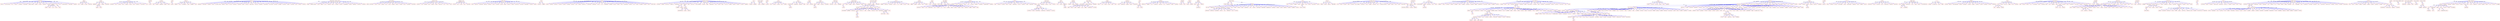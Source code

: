 strict digraph {
	"will be"	 [color=red,
		fontname=courier,
		shape=box];
	"\"where's"	 [color=red,
		fontname=courier,
		shape=box];
	"will be" -> "\"where's"	 [color=blue,
		xlabel=0.05];
	consciousness	 [color=red,
		fontname=courier,
		shape=box];
	"will be" -> consciousness	 [color=blue,
		xlabel=0.05];
	"ba-\""	 [color=red,
		fontname=courier,
		shape=box];
	"will be" -> "ba-\""	 [color=blue,
		xlabel=0.07];
	brain	 [color=red,
		fontname=courier,
		shape=box];
	"will be" -> brain	 [color=blue,
		xlabel=0.05];
	"\"cremated\""	 [color=red,
		fontname=courier,
		shape=box];
	"will be" -> "\"cremated\""	 [color=blue,
		xlabel=0.05];
	glistened	 [color=red,
		fontname=courier,
		shape=box];
	"will be" -> glistened	 [color=blue,
		xlabel=0.02];
	"sweaty biceps"	 [color=red,
		fontname=courier,
		shape=box];
	"will be" -> "sweaty biceps"	 [color=blue,
		xlabel=0.02];
	sweaty	 [color=red,
		fontname=courier,
		shape=box];
	"will be" -> sweaty	 [color=blue,
		xlabel=0.05];
	flowed	 [color=red,
		fontname=courier,
		shape=box];
	"will be" -> flowed	 [color=blue,
		xlabel=0.02];
	insanity	 [color=red,
		fontname=courier,
		shape=box];
	"will be" -> insanity	 [color=blue,
		xlabel=0.05];
	revered	 [color=red,
		fontname=courier,
		shape=box];
	"will be" -> revered	 [color=blue,
		xlabel=0.05];
	goddess	 [color=red,
		fontname=courier,
		shape=box];
	"will be" -> goddess	 [color=blue,
		xlabel=0.05];
	flit	 [color=red,
		fontname=courier,
		shape=box];
	"will be" -> flit	 [color=blue,
		xlabel=0.33];
	well	 [color=red,
		fontname=courier,
		shape=box];
	"will be" -> well	 [color=blue,
		xlabel=0.02];
	intentionally	 [color=red,
		fontname=courier,
		shape=box];
	"will be" -> intentionally	 [color=blue,
		xlabel=0.02];
	moonlight	 [color=red,
		fontname=courier,
		shape=box];
	"will be" -> moonlight	 [color=blue,
		xlabel=0.05];
	smashed	 [color=red,
		fontname=courier,
		shape=box];
	"will be" -> smashed	 [color=blue,
		xlabel=0.05];
	pleas	 [color=red,
		fontname=courier,
		shape=box];
	goddess -> pleas	 [color=blue,
		xlabel=0.02];
	help	 [color=red,
		fontname=courier,
		shape=box];
	goddess -> help	 [color=blue,
		xlabel=0.2];
	cue	 [color=red,
		fontname=courier,
		shape=box];
	goddess -> cue	 [color=blue,
		xlabel=0.02];
	sent	 [color=red,
		fontname=courier,
		shape=box];
	goddess -> sent	 [color=blue,
		xlabel=0.02];
	"\"yes\""	 [color=red,
		fontname=courier,
		shape=box];
	flit -> "\"yes\""	 [color=blue,
		xlabel=0.35];
	ebony	 [color=red,
		fontname=courier,
		shape=box];
	see	 [color=red,
		fontname=courier,
		shape=box];
	ebony -> see	 [color=blue,
		xlabel=0.02];
	blade	 [color=red,
		fontname=courier,
		shape=box];
	ebony -> blade	 [color=blue,
		xlabel=0.27];
	turned	 [color=red,
		fontname=courier,
		shape=box];
	ebony -> turned	 [color=blue,
		xlabel=0.02];
	pointing	 [color=red,
		fontname=courier,
		shape=box];
	ebony -> pointing	 [color=blue,
		xlabel=0.02];
	stone	 [color=red,
		fontname=courier,
		shape=box];
	appeared	 [color=red,
		fontname=courier,
		shape=box];
	stone -> appeared	 [color=blue,
		xlabel=0.02];
	number	 [color=red,
		fontname=courier,
		shape=box];
	stone -> number	 [color=blue,
		xlabel=0.22];
	sudden	 [color=red,
		fontname=courier,
		shape=box];
	stone -> sudden	 [color=blue,
		xlabel=0.02];
	butchered	 [color=red,
		fontname=courier,
		shape=box];
	stone -> butchered	 [color=blue,
		xlabel=0.02];
	giant	 [color=red,
		fontname=courier,
		shape=box];
	number -> giant	 [color=blue,
		xlabel=0.07];
	mind	 [color=red,
		fontname=courier,
		shape=box];
	number -> mind	 [color=blue,
		xlabel=0.15];
	bruno	 [color=red,
		fontname=courier,
		shape=box];
	mimicked	 [color=red,
		fontname=courier,
		shape=box];
	bruno -> mimicked	 [color=blue,
		xlabel=0.02];
	neck	 [color=red,
		fontname=courier,
		shape=box];
	bruno -> neck	 [color=blue,
		xlabel=0.27];
	corpse	 [color=red,
		fontname=courier,
		shape=box];
	bruno -> corpse	 [color=blue,
		xlabel=0.02];
	felt	 [color=red,
		fontname=courier,
		shape=box];
	bruno -> felt	 [color=blue,
		xlabel=0.02];
	fingers	 [color=red,
		fontname=courier,
		shape=box];
	bruno -> fingers	 [color=blue,
		xlabel=0.02];
	pulse	 [color=red,
		fontname=courier,
		shape=box];
	bruno -> pulse	 [color=blue,
		xlabel=0.02];
	took	 [color=red,
		fontname=courier,
		shape=box];
	bruno -> took	 [color=blue,
		xlabel=0.02];
	"bishop's"	 [color=red,
		fontname=courier,
		shape=box];
	bruno -> "bishop's"	 [color=blue,
		xlabel=0.02];
	blistered	 [color=red,
		fontname=courier,
		shape=box];
	bruno -> blistered	 [color=blue,
		xlabel=0.02];
	"\"his"	 [color=red,
		fontname=courier,
		shape=box];
	bruno -> "\"his"	 [color=blue,
		xlabel=0.02];
	smelled	 [color=red,
		fontname=courier,
		shape=box];
	lunch	 [color=red,
		fontname=courier,
		shape=box];
	smelled -> lunch	 [color=blue,
		xlabel=0.18];
	crimson	 [color=red,
		fontname=courier,
		shape=box];
	leg	 [color=red,
		fontname=courier,
		shape=box];
	crimson -> leg	 [color=blue,
		xlabel=0.25];
	walked	 [color=red,
		fontname=courier,
		shape=box];
	crimson -> walked	 [color=blue,
		xlabel=0.25];
	grappled	 [color=red,
		fontname=courier,
		shape=box];
	crimson -> grappled	 [color=blue,
		xlabel=0.25];
	poked	 [color=red,
		fontname=courier,
		shape=box];
	crimson -> poked	 [color=blue,
		xlabel=0.3];
	earth	 [color=red,
		fontname=courier,
		shape=box];
	crimson -> earth	 [color=blue,
		xlabel=0.15];
	mask	 [color=red,
		fontname=courier,
		shape=box];
	glows	 [color=red,
		fontname=courier,
		shape=box];
	mask -> glows	 [color=blue,
		xlabel=0.22];
	"fleric\""	 [color=red,
		fontname=courier,
		shape=box];
	fighter	 [color=red,
		fontname=courier,
		shape=box];
	"fleric\"" -> fighter	 [color=blue,
		xlabel=0.02];
	dirt	 [color=red,
		fontname=courier,
		shape=box];
	"fleric\"" -> dirt	 [color=blue,
		xlabel=0.02];
	collapsed	 [color=red,
		fontname=courier,
		shape=box];
	"fleric\"" -> collapsed	 [color=blue,
		xlabel=0.02];
	"\"help"	 [color=red,
		fontname=courier,
		shape=box];
	"fleric\"" -> "\"help"	 [color=blue,
		xlabel=0.02];
	pleaded	 [color=red,
		fontname=courier,
		shape=box];
	"fleric\"" -> pleaded	 [color=blue,
		xlabel=0.02];
	thud	 [color=red,
		fontname=courier,
		shape=box];
	"fleric\"" -> thud	 [color=blue,
		xlabel=0.25];
	"boris's"	 [color=red,
		fontname=courier,
		shape=box];
	gargoyle	 [color=red,
		fontname=courier,
		shape=box];
	"boris's" -> gargoyle	 [color=blue,
		xlabel=0.02];
	decimated	 [color=red,
		fontname=courier,
		shape=box];
	"boris's" -> decimated	 [color=blue,
		xlabel=0.02];
	slashed	 [color=red,
		fontname=courier,
		shape=box];
	"boris's" -> slashed	 [color=blue,
		xlabel=0.02];
	nicky	 [color=red,
		fontname=courier,
		shape=box];
	"boris's" -> nicky	 [color=blue,
		xlabel=0.02];
	"corundum claws"	 [color=red,
		fontname=courier,
		shape=box];
	"boris's" -> "corundum claws"	 [color=blue,
		xlabel=0.02];
	behind	 [color=red,
		fontname=courier,
		shape=box];
	"boris's" -> behind	 [color=blue,
		xlabel=0.02];
	parts	 [color=red,
		fontname=courier,
		shape=box];
	"boris's" -> parts	 [color=blue,
		xlabel=0.02];
	struck	 [color=red,
		fontname=courier,
		shape=box];
	"boris's" -> struck	 [color=blue,
		xlabel=0.02];
	monsters	 [color=red,
		fontname=courier,
		shape=box];
	"boris's" -> monsters	 [color=blue,
		xlabel=0.02];
	severed	 [color=red,
		fontname=courier,
		shape=box];
	"boris's" -> severed	 [color=blue,
		xlabel=0.02];
	claws	 [color=red,
		fontname=courier,
		shape=box];
	"boris's" -> claws	 [color=blue,
		xlabel=0.02];
	coffins	 [color=red,
		fontname=courier,
		shape=box];
	"boris's" -> coffins	 [color=blue,
		xlabel=0.02];
	"body parts"	 [color=red,
		fontname=courier,
		shape=box];
	"boris's" -> "body parts"	 [color=blue,
		xlabel=0.02];
	earlier	 [color=red,
		fontname=courier,
		shape=box];
	"boris's" -> earlier	 [color=blue,
		xlabel=0.02];
	attacker	 [color=red,
		fontname=courier,
		shape=box];
	"boris's" -> attacker	 [color=blue,
		xlabel=0.02];
	everywhere	 [color=red,
		fontname=courier,
		shape=box];
	"boris's" -> everywhere	 [color=blue,
		xlabel=0.02];
	terrified	 [color=red,
		fontname=courier,
		shape=box];
	"boris's" -> terrified	 [color=blue,
		xlabel=0.02];
	scarred	 [color=red,
		fontname=courier,
		shape=box];
	"boris's" -> scarred	 [color=blue,
		xlabel=0.02];
	climbed	 [color=red,
		fontname=courier,
		shape=box];
	"boris's" -> climbed	 [color=blue,
		xlabel=0.02];
	corundum	 [color=red,
		fontname=courier,
		shape=box];
	"boris's" -> corundum	 [color=blue,
		xlabel=0.02];
	smoke	 [color=red,
		fontname=courier,
		shape=box];
	"boris's" -> smoke	 [color=blue,
		xlabel=0.27];
	wrinkled	 [color=red,
		fontname=courier,
		shape=box];
	"boris's" -> wrinkled	 [color=blue,
		xlabel=0.02];
	puff	 [color=red,
		fontname=courier,
		shape=box];
	"boris's" -> puff	 [color=blue,
		xlabel=0.02];
	marble	 [color=red,
		fontname=courier,
		shape=box];
	"boris's" -> marble	 [color=blue,
		xlabel=0.02];
	silently	 [color=red,
		fontname=courier,
		shape=box];
	"boris's" -> silently	 [color=blue,
		xlabel=0.02];
	"featureless titanium mask"	 [color=red,
		fontname=courier,
		shape=box];
	faced	 [color=red,
		fontname=courier,
		shape=box];
	"featureless titanium mask" -> faced	 [color=blue,
		xlabel=0.02];
	"headless angel"	 [color=red,
		fontname=courier,
		shape=box];
	"featureless titanium mask" -> "headless angel"	 [color=blue,
		xlabel=0.02];
	cried	 [color=red,
		fontname=courier,
		shape=box];
	"featureless titanium mask" -> cried	 [color=blue,
		xlabel=0.05];
	angel	 [color=red,
		fontname=courier,
		shape=box];
	"featureless titanium mask" -> angel	 [color=blue,
		xlabel=0.05];
	"\"he's"	 [color=red,
		fontname=courier,
		shape=box];
	"featureless titanium mask" -> "\"he's"	 [color=blue,
		xlabel=0.02];
	reeling	 [color=red,
		fontname=courier,
		shape=box];
	"featureless titanium mask" -> reeling	 [color=blue,
		xlabel=0.33];
	girls	 [color=red,
		fontname=courier,
		shape=box];
	"featureless titanium mask" -> girls	 [color=blue,
		xlabel=0.02];
	flashed	 [color=red,
		fontname=courier,
		shape=box];
	"featureless titanium mask" -> flashed	 [color=blue,
		xlabel=0.02];
	contact	 [color=red,
		fontname=courier,
		shape=box];
	"featureless titanium mask" -> contact	 [color=blue,
		xlabel=0.05];
	dissapated	 [color=red,
		fontname=courier,
		shape=box];
	"featureless titanium mask" -> dissapated	 [color=blue,
		xlabel=0.07];
	statue	 [color=red,
		fontname=courier,
		shape=box];
	"featureless titanium mask" -> statue	 [color=blue,
		xlabel=0.02];
	headless	 [color=red,
		fontname=courier,
		shape=box];
	"featureless titanium mask" -> headless	 [color=blue,
		xlabel=0.33];
	actually	 [color=red,
		fontname=courier,
		shape=box];
	"featureless titanium mask" -> actually	 [color=blue,
		xlabel=0.33];
	crashing	 [color=red,
		fontname=courier,
		shape=box];
	"featureless titanium mask" -> crashing	 [color=blue,
		xlabel=0.02];
	"arch bishop"	 [color=red,
		fontname=courier,
		shape=box];
	"matter stimulates"	 [color=red,
		fontname=courier,
		shape=box];
	"arch bishop" -> "matter stimulates"	 [color=blue,
		xlabel=0.02];
	raise	 [color=red,
		fontname=courier,
		shape=box];
	"arch bishop" -> raise	 [color=blue,
		xlabel=0.02];
	food	 [color=red,
		fontname=courier,
		shape=box];
	"arch bishop" -> food	 [color=blue,
		xlabel=0.02];
	unseen	 [color=red,
		fontname=courier,
		shape=box];
	"arch bishop" -> unseen	 [color=blue,
		xlabel=0.02];
	evil	 [color=red,
		fontname=courier,
		shape=box];
	"arch bishop" -> evil	 [color=blue,
		xlabel=0.02];
	jolly	 [color=red,
		fontname=courier,
		shape=box];
	"arch bishop" -> jolly	 [color=blue,
		xlabel=0.02];
	beside	 [color=red,
		fontname=courier,
		shape=box];
	"arch bishop" -> beside	 [color=blue,
		xlabel=0.02];
	matter	 [color=red,
		fontname=courier,
		shape=box];
	"arch bishop" -> matter	 [color=blue,
		xlabel=0.05];
	loomed	 [color=red,
		fontname=courier,
		shape=box];
	"arch bishop" -> loomed	 [color=blue,
		xlabel=0.02];
	stout	 [color=red,
		fontname=courier,
		shape=box];
	"arch bishop" -> stout	 [color=blue,
		xlabel=0.02];
	situated	 [color=red,
		fontname=courier,
		shape=box];
	"arch bishop" -> situated	 [color=blue,
		xlabel=0.33];
	stimulates	 [color=red,
		fontname=courier,
		shape=box];
	"arch bishop" -> stimulates	 [color=blue,
		xlabel=0.02];
	"distant wolf"	 [color=red,
		fontname=courier,
		shape=box];
	towards	 [color=red,
		fontname=courier,
		shape=box];
	"distant wolf" -> towards	 [color=blue,
		xlabel=0.02];
	led	 [color=red,
		fontname=courier,
		shape=box];
	"distant wolf" -> led	 [color=blue,
		xlabel=0.3];
	parade	 [color=red,
		fontname=courier,
		shape=box];
	"distant wolf" -> parade	 [color=blue,
		xlabel=0.02];
	moon	 [color=red,
		fontname=courier,
		shape=box];
	"distant wolf" -> moon	 [color=blue,
		xlabel=0.02];
	planet	 [color=red,
		fontname=courier,
		shape=box];
	"distant wolf" -> planet	 [color=blue,
		xlabel=0.02];
	heard	 [color=red,
		fontname=courier,
		shape=box];
	"distant wolf" -> heard	 [color=blue,
		xlabel=0.3];
	oblivion	 [color=red,
		fontname=courier,
		shape=box];
	"distant wolf" -> oblivion	 [color=blue,
		xlabel=0.02];
	"4th"	 [color=red,
		fontname=courier,
		shape=box];
	"distant wolf" -> "4th"	 [color=blue,
		xlabel=0.02];
	arno	 [color=red,
		fontname=courier,
		shape=box];
	"distant wolf" -> arno	 [color=blue,
		xlabel=0.02];
	howl	 [color=red,
		fontname=courier,
		shape=box];
	"distant wolf" -> howl	 [color=blue,
		xlabel=0.02];
	"mahogany lute"	 [color=red,
		fontname=courier,
		shape=box];
	haired	 [color=red,
		fontname=courier,
		shape=box];
	"mahogany lute" -> haired	 [color=blue,
		xlabel=0.02];
	warn	 [color=red,
		fontname=courier,
		shape=box];
	"mahogany lute" -> warn	 [color=blue,
		xlabel=0.33];
	held	 [color=red,
		fontname=courier,
		shape=box];
	"mahogany lute" -> held	 [color=blue,
		xlabel=0.02];
	thin	 [color=red,
		fontname=courier,
		shape=box];
	"mahogany lute" -> thin	 [color=blue,
		xlabel=0.27];
	motioned	 [color=red,
		fontname=courier,
		shape=box];
	"mahogany lute" -> motioned	 [color=blue,
		xlabel=0.02];
	"shall pay"	 [color=red,
		fontname=courier,
		shape=box];
	count	 [color=red,
		fontname=courier,
		shape=box];
	"shall pay" -> count	 [color=blue,
		xlabel=0.07];
	garlock	 [color=red,
		fontname=courier,
		shape=box];
	"shall pay" -> garlock	 [color=blue,
		xlabel=0.05];
	rebounded	 [color=red,
		fontname=courier,
		shape=box];
	"shall pay" -> rebounded	 [color=blue,
		xlabel=0.13];
	apollyn	 [color=red,
		fontname=courier,
		shape=box];
	"shall pay" -> apollyn	 [color=blue,
		xlabel=0.05];
	density	 [color=red,
		fontname=courier,
		shape=box];
	"shall pay" -> density	 [color=blue,
		xlabel=0.05];
	visit	 [color=red,
		fontname=courier,
		shape=box];
	"shall pay" -> visit	 [color=blue,
		xlabel=0.1];
	torched	 [color=red,
		fontname=courier,
		shape=box];
	"shall pay" -> torched	 [color=blue,
		xlabel=0.05];
	cursed	 [color=red,
		fontname=courier,
		shape=box];
	"shall pay" -> cursed	 [color=blue,
		xlabel=0.02];
	going	 [color=red,
		fontname=courier,
		shape=box];
	"shall pay" -> going	 [color=blue,
		xlabel=0.18];
	mythril	 [color=red,
		fontname=courier,
		shape=box];
	"shall pay" -> mythril	 [color=blue,
		xlabel=0.4];
	blaze	 [color=red,
		fontname=courier,
		shape=box];
	"shall pay" -> blaze	 [color=blue,
		xlabel=0.33];
	molecules	 [color=red,
		fontname=courier,
		shape=box];
	"shall pay" -> molecules	 [color=blue,
		xlabel=0.05];
	surprise	 [color=red,
		fontname=courier,
		shape=box];
	"shall pay" -> surprise	 [color=blue,
		xlabel=0.05];
	decreased	 [color=red,
		fontname=courier,
		shape=box];
	"shall pay" -> decreased	 [color=blue,
		xlabel=0.1];
	lifting	 [color=red,
		fontname=courier,
		shape=box];
	"shall pay" -> lifting	 [color=blue,
		xlabel=0.05];
	shield	 [color=red,
		fontname=courier,
		shape=box];
	"shall pay" -> shield	 [color=blue,
		xlabel=0.05];
	hilt	 [color=red,
		fontname=courier,
		shape=box];
	shoulder	 [color=red,
		fontname=courier,
		shape=box];
	hilt -> shoulder	 [color=blue,
		xlabel=0.02];
	tapped	 [color=red,
		fontname=courier,
		shape=box];
	hilt -> tapped	 [color=blue,
		xlabel=0.2];
	half	 [color=red,
		fontname=courier,
		shape=box];
	unison	 [color=red,
		fontname=courier,
		shape=box];
	half -> unison	 [color=blue,
		xlabel=0.02];
	smacked	 [color=red,
		fontname=courier,
		shape=box];
	half -> smacked	 [color=blue,
		xlabel=0.02];
	skeleton	 [color=red,
		fontname=courier,
		shape=box];
	half -> skeleton	 [color=blue,
		xlabel=0.02];
	cranium	 [color=red,
		fontname=courier,
		shape=box];
	half -> cranium	 [color=blue,
		xlabel=0.02];
	sliced	 [color=red,
		fontname=courier,
		shape=box];
	half -> sliced	 [color=blue,
		xlabel=0.02];
	strangle	 [color=red,
		fontname=courier,
		shape=box];
	half -> strangle	 [color=blue,
		xlabel=0.02];
	ground	 [color=red,
		fontname=courier,
		shape=box];
	half -> ground	 [color=blue,
		xlabel=0.02];
	had	 [color=red,
		fontname=courier,
		shape=box];
	half -> had	 [color=blue,
		xlabel=0.02];
	thump	 [color=red,
		fontname=courier,
		shape=box];
	half -> thump	 [color=blue,
		xlabel=0.07];
	"skeleton's"	 [color=red,
		fontname=courier,
		shape=box];
	half -> "skeleton's"	 [color=blue,
		xlabel=0.02];
	recovered	 [color=red,
		fontname=courier,
		shape=box];
	half -> recovered	 [color=blue,
		xlabel=0.02];
	revealing	 [color=red,
		fontname=courier,
		shape=box];
	half -> revealing	 [color=blue,
		xlabel=0.05];
	cleric	 [color=red,
		fontname=courier,
		shape=box];
	half -> cleric	 [color=blue,
		xlabel=0.02];
	hit	 [color=red,
		fontname=courier,
		shape=box];
	half -> hit	 [color=blue,
		xlabel=0.02];
	attempted	 [color=red,
		fontname=courier,
		shape=box];
	half -> attempted	 [color=blue,
		xlabel=0.02];
	huddled	 [color=red,
		fontname=courier,
		shape=box];
	half -> huddled	 [color=blue,
		xlabel=0.27];
	grisly	 [color=red,
		fontname=courier,
		shape=box];
	half -> grisly	 [color=blue,
		xlabel=0.02];
	boots	 [color=red,
		fontname=courier,
		shape=box];
	half -> boots	 [color=blue,
		xlabel=0.02];
	fall	 [color=red,
		fontname=courier,
		shape=box];
	half -> fall	 [color=blue,
		xlabel=0.02];
	ascending	 [color=red,
		fontname=courier,
		shape=box];
	half -> ascending	 [color=blue,
		xlabel=0.02];
	soiled	 [color=red,
		fontname=courier,
		shape=box];
	half -> soiled	 [color=blue,
		xlabel=0.02];
	ribs	 [color=red,
		fontname=courier,
		shape=box];
	half -> ribs	 [color=blue,
		xlabel=0.02];
	shock	 [color=red,
		fontname=courier,
		shape=box];
	half -> shock	 [color=blue,
		xlabel=0.02];
	plunged	 [color=red,
		fontname=courier,
		shape=box];
	half -> plunged	 [color=blue,
		xlabel=0.02];
	dusted	 [color=red,
		fontname=courier,
		shape=box];
	half -> dusted	 [color=blue,
		xlabel=0.02];
	whole	 [color=red,
		fontname=courier,
		shape=box];
	half -> whole	 [color=blue,
		xlabel=0.02];
	"steel boots"	 [color=red,
		fontname=courier,
		shape=box];
	half -> "steel boots"	 [color=blue,
		xlabel=0.02];
	"charnel house"	 [color=red,
		fontname=courier,
		shape=box];
	infested	 [color=red,
		fontname=courier,
		shape=box];
	"charnel house" -> infested	 [color=blue,
		xlabel=0.02];
	stated	 [color=red,
		fontname=courier,
		shape=box];
	"charnel house" -> stated	 [color=blue,
		xlabel=0.02];
	direction	 [color=red,
		fontname=courier,
		shape=box];
	"charnel house" -> direction	 [color=blue,
		xlabel=0.02];
	"fighter's"	 [color=red,
		fontname=courier,
		shape=box];
	"charnel house" -> "fighter's"	 [color=blue,
		xlabel=0.02];
	apothecary	 [color=red,
		fontname=courier,
		shape=box];
	"charnel house" -> apothecary	 [color=blue,
		xlabel=0.02];
	pass	 [color=red,
		fontname=courier,
		shape=box];
	"charnel house" -> pass	 [color=blue,
		xlabel=0.27];
	beyond	 [color=red,
		fontname=courier,
		shape=box];
	"charnel house" -> beyond	 [color=blue,
		xlabel=0.02];
	leaf	 [color=red,
		fontname=courier,
		shape=box];
	"charnel house" -> leaf	 [color=blue,
		xlabel=0.02];
	warriors	 [color=red,
		fontname=courier,
		shape=box];
	"charnel house" -> warriors	 [color=blue,
		xlabel=0.02];
	"child laughter"	 [color=red,
		fontname=courier,
		shape=box];
	"charnel house" -> "child laughter"	 [color=blue,
		xlabel=0.02];
	myriad	 [color=red,
		fontname=courier,
		shape=box];
	"charnel house" -> myriad	 [color=blue,
		xlabel=0.02];
	head	 [color=red,
		fontname=courier,
		shape=box];
	"charnel house" -> head	 [color=blue,
		xlabel=0.02];
	tombstones	 [color=red,
		fontname=courier,
		shape=box];
	"charnel house" -> tombstones	 [color=blue,
		xlabel=0.02];
	ones	 [color=red,
		fontname=courier,
		shape=box];
	"charnel house" -> ones	 [color=blue,
		xlabel=0.02];
	child	 [color=red,
		fontname=courier,
		shape=box];
	"charnel house" -> child	 [color=blue,
		xlabel=0.02];
	pair	 [color=red,
		fontname=courier,
		shape=box];
	"charnel house" -> pair	 [color=blue,
		xlabel=0.02];
	shrills	 [color=red,
		fontname=courier,
		shape=box];
	"charnel house" -> shrills	 [color=blue,
		xlabel=0.02];
	nodded	 [color=red,
		fontname=courier,
		shape=box];
	"charnel house" -> nodded	 [color=blue,
		xlabel=0.02];
	weaved	 [color=red,
		fontname=courier,
		shape=box];
	"charnel house" -> weaved	 [color=blue,
		xlabel=0.02];
	echoed	 [color=red,
		fontname=courier,
		shape=box];
	"charnel house" -> echoed	 [color=blue,
		xlabel=0.05];
	visited	 [color=red,
		fontname=courier,
		shape=box];
	"charnel house" -> visited	 [color=blue,
		xlabel=0.02];
	laughter	 [color=red,
		fontname=courier,
		shape=box];
	"charnel house" -> laughter	 [color=blue,
		xlabel=0.02];
	treaded	 [color=red,
		fontname=courier,
		shape=box];
	pass -> treaded	 [color=blue,
		xlabel=0.4];
	toward	 [color=red,
		fontname=courier,
		shape=box];
	pass -> toward	 [color=blue,
		xlabel=0.1];
	cannot	 [color=red,
		fontname=courier,
		shape=box];
	beyond -> cannot	 [color=blue,
		xlabel=0.05];
	comprehension	 [color=red,
		fontname=courier,
		shape=box];
	cannot -> comprehension	 [color=blue,
		xlabel=0.18];
	power	 [color=red,
		fontname=courier,
		shape=box];
	cannot -> power	 [color=blue,
		xlabel=0.2];
	powers	 [color=red,
		fontname=courier,
		shape=box];
	cannot -> powers	 [color=blue,
		xlabel=0.18];
	buy	 [color=red,
		fontname=courier,
		shape=box];
	looking	 [color=red,
		fontname=courier,
		shape=box];
	buy -> looking	 [color=blue,
		xlabel=0.15];
	besides	 [color=red,
		fontname=courier,
		shape=box];
	buy -> besides	 [color=blue,
		xlabel=0.2];
	"index finger"	 [color=red,
		fontname=courier,
		shape=box];
	thumb	 [color=red,
		fontname=courier,
		shape=box];
	"index finger" -> thumb	 [color=blue,
		xlabel=0.33];
	grasped	 [color=red,
		fontname=courier,
		shape=box];
	"index finger" -> grasped	 [color=blue,
		xlabel=0.02];
	index	 [color=red,
		fontname=courier,
		shape=box];
	crystal	 [color=red,
		fontname=courier,
		shape=box];
	index -> crystal	 [color=blue,
		xlabel=0.22];
	were	 [color=red,
		fontname=courier,
		shape=box];
	shut	 [color=red,
		fontname=courier,
		shape=box];
	were -> shut	 [color=blue,
		xlabel=0.2];
	almost	 [color=red,
		fontname=courier,
		shape=box];
	were -> almost	 [color=blue,
		xlabel=0.02];
	rested	 [color=red,
		fontname=courier,
		shape=box];
	were -> rested	 [color=blue,
		xlabel=0.02];
	chin	 [color=red,
		fontname=courier,
		shape=box];
	were -> chin	 [color=blue,
		xlabel=0.02];
	safely	 [color=red,
		fontname=courier,
		shape=box];
	were -> safely	 [color=blue,
		xlabel=0.02];
	mist	 [color=red,
		fontname=courier,
		shape=box];
	transforming	 [color=red,
		fontname=courier,
		shape=box];
	mist -> transforming	 [color=blue,
		xlabel=0.18];
	dispensed	 [color=red,
		fontname=courier,
		shape=box];
	mist -> dispensed	 [color=blue,
		xlabel=0.02];
	emerald	 [color=red,
		fontname=courier,
		shape=box];
	mist -> emerald	 [color=blue,
		xlabel=0.02];
	cape	 [color=red,
		fontname=courier,
		shape=box];
	mist -> cape	 [color=blue,
		xlabel=0.02];
	animal	 [color=red,
		fontname=courier,
		shape=box];
	transforming -> animal	 [color=blue,
		xlabel=0.13];
	crypt	 [color=red,
		fontname=courier,
		shape=box];
	five	 [color=red,
		fontname=courier,
		shape=box];
	crypt -> five	 [color=blue,
		xlabel=0.15];
	sitting	 [color=red,
		fontname=courier,
		shape=box];
	crypt -> sitting	 [color=blue,
		xlabel=0.18];
	bulb	 [color=red,
		fontname=courier,
		shape=box];
	point	 [color=red,
		fontname=courier,
		shape=box];
	bulb -> point	 [color=blue,
		xlabel=0.02];
	dealt	 [color=red,
		fontname=courier,
		shape=box];
	bulb -> dealt	 [color=blue,
		xlabel=0.18];
	assault	 [color=red,
		fontname=courier,
		shape=box];
	bulb -> assault	 [color=blue,
		xlabel=0.02];
	gruesome	 [color=red,
		fontname=courier,
		shape=box];
	bulb -> gruesome	 [color=blue,
		xlabel=0.02];
	battle	 [color=red,
		fontname=courier,
		shape=box];
	point -> battle	 [color=blue,
		xlabel=0.02];
	afternoon	 [color=red,
		fontname=courier,
		shape=box];
	received	 [color=red,
		fontname=courier,
		shape=box];
	afternoon -> received	 [color=blue,
		xlabel=0.02];
	sorts	 [color=red,
		fontname=courier,
		shape=box];
	afternoon -> sorts	 [color=blue,
		xlabel=0.2];
	messages	 [color=red,
		fontname=courier,
		shape=box];
	afternoon -> messages	 [color=blue,
		xlabel=0.02];
	"reward money"	 [color=red,
		fontname=courier,
		shape=box];
	use	 [color=red,
		fontname=courier,
		shape=box];
	"reward money" -> use	 [color=blue,
		xlabel=0.3];
	gold	 [color=red,
		fontname=courier,
		shape=box];
	"reward money" -> gold	 [color=blue,
		xlabel=0.02];
	weight	 [color=red,
		fontname=courier,
		shape=box];
	"reward money" -> weight	 [color=blue,
		xlabel=0.02];
	means	 [color=red,
		fontname=courier,
		shape=box];
	"reward money" -> means	 [color=blue,
		xlabel=0.02];
	spending	 [color=red,
		fontname=courier,
		shape=box];
	"reward money" -> spending	 [color=blue,
		xlabel=0.02];
	light	 [color=red,
		fontname=courier,
		shape=box];
	"reward money" -> light	 [color=blue,
		xlabel=0.02];
	cost	 [color=red,
		fontname=courier,
		shape=box];
	"reward money" -> cost	 [color=blue,
		xlabel=0.33];
	could	 [color=red,
		fontname=courier,
		shape=box];
	use -> could	 [color=blue,
		xlabel=0.1];
	"azure blue light"	 [color=red,
		fontname=courier,
		shape=box];
	suddenly	 [color=red,
		fontname=courier,
		shape=box];
	"azure blue light" -> suddenly	 [color=blue,
		xlabel=0.27];
	anger	 [color=red,
		fontname=courier,
		shape=box];
	"azure blue light" -> anger	 [color=blue,
		xlabel=0.3];
	channeled	 [color=red,
		fontname=courier,
		shape=box];
	"azure blue light" -> channeled	 [color=blue,
		xlabel=0.35];
	mystical	 [color=red,
		fontname=courier,
		shape=box];
	suddenly -> mystical	 [color=blue,
		xlabel=0.1];
	"azure blue"	 [color=red,
		fontname=courier,
		shape=box];
	suddenly -> "azure blue"	 [color=blue,
		xlabel=0.25];
	still	 [color=red,
		fontname=courier,
		shape=box];
	suddenly -> still	 [color=blue,
		xlabel=0.13];
	radiated	 [color=red,
		fontname=courier,
		shape=box];
	suddenly -> radiated	 [color=blue,
		xlabel=0.13];
	boris	 [color=red,
		fontname=courier,
		shape=box];
	suddenly -> boris	 [color=blue,
		xlabel=0.25];
	azure	 [color=red,
		fontname=courier,
		shape=box];
	suddenly -> azure	 [color=blue,
		xlabel=0.15];
	terminated	 [color=red,
		fontname=courier,
		shape=box];
	still -> terminated	 [color=blue,
		xlabel=0.18];
	grabbed	 [color=red,
		fontname=courier,
		shape=box];
	still -> grabbed	 [color=blue,
		xlabel=0.02];
	shouting	 [color=red,
		fontname=courier,
		shape=box];
	still -> shouting	 [color=blue,
		xlabel=0.15];
	closer	 [color=red,
		fontname=courier,
		shape=box];
	still -> closer	 [color=blue,
		xlabel=0.02];
	"fleric's"	 [color=red,
		fontname=courier,
		shape=box];
	still -> "fleric's"	 [color=blue,
		xlabel=0.02];
	odor	 [color=red,
		fontname=courier,
		shape=box];
	still -> odor	 [color=blue,
		xlabel=0.02];
	brandy	 [color=red,
		fontname=courier,
		shape=box];
	still -> brandy	 [color=blue,
		xlabel=0.02];
	staring	 [color=red,
		fontname=courier,
		shape=box];
	still -> staring	 [color=blue,
		xlabel=0.02];
	time	 [color=red,
		fontname=courier,
		shape=box];
	still -> time	 [color=blue,
		xlabel=0.13];
	gossiping	 [color=red,
		fontname=courier,
		shape=box];
	still -> gossiping	 [color=blue,
		xlabel=0.15];
	dragged	 [color=red,
		fontname=courier,
		shape=box];
	still -> dragged	 [color=blue,
		xlabel=0.02];
	wine	 [color=red,
		fontname=courier,
		shape=box];
	still -> wine	 [color=blue,
		xlabel=0.2];
	came	 [color=red,
		fontname=courier,
		shape=box];
	closer -> came	 [color=blue,
		xlabel=0.15];
	"wine closer"	 [color=red,
		fontname=courier,
		shape=box];
	dragged -> "wine closer"	 [color=blue,
		xlabel=0.02];
	bony	 [color=red,
		fontname=courier,
		shape=box];
	dragged -> bony	 [color=blue,
		xlabel=0.22];
	nearer	 [color=red,
		fontname=courier,
		shape=box];
	came -> nearer	 [color=blue,
		xlabel=0.18];
	"now\""	 [color=red,
		fontname=courier,
		shape=box];
	popped	 [color=red,
		fontname=courier,
		shape=box];
	"now\"" -> popped	 [color=blue,
		xlabel=0.02];
	auditory	 [color=red,
		fontname=courier,
		shape=box];
	"now\"" -> auditory	 [color=blue,
		xlabel=0.25];
	eyelids	 [color=red,
		fontname=courier,
		shape=box];
	"now\"" -> eyelids	 [color=blue,
		xlabel=0.02];
	words	 [color=red,
		fontname=courier,
		shape=box];
	"now\"" -> words	 [color=blue,
		xlabel=0.02];
	"\"i'm"	 [color=red,
		fontname=courier,
		shape=box];
	"now\"" -> "\"i'm"	 [color=blue,
		xlabel=0.02];
	ready	 [color=red,
		fontname=courier,
		shape=box];
	"now\"" -> ready	 [color=blue,
		xlabel=0.02];
	nerves	 [color=red,
		fontname=courier,
		shape=box];
	"now\"" -> nerves	 [color=blue,
		xlabel=0.02];
	open	 [color=red,
		fontname=courier,
		shape=box];
	"now\"" -> open	 [color=blue,
		xlabel=0.02];
	sword	 [color=red,
		fontname=courier,
		shape=box];
	edged	 [color=red,
		fontname=courier,
		shape=box];
	sword -> edged	 [color=blue,
		xlabel=0.22];
	bladed	 [color=red,
		fontname=courier,
		shape=box];
	sword -> bladed	 [color=blue,
		xlabel=0.22];
	double	 [color=red,
		fontname=courier,
		shape=box];
	sword -> double	 [color=blue,
		xlabel=0.22];
	drew	 [color=red,
		fontname=courier,
		shape=box];
	sword -> drew	 [color=blue,
		xlabel=0.25];
	sheath	 [color=red,
		fontname=courier,
		shape=box];
	sword -> sheath	 [color=blue,
		xlabel=0.3];
	eyes	 [color=red,
		fontname=courier,
		shape=box];
	fixed	 [color=red,
		fontname=courier,
		shape=box];
	eyes -> fixed	 [color=blue,
		xlabel=0.18];
	surprised	 [color=red,
		fontname=courier,
		shape=box];
	eyes -> surprised	 [color=blue,
		xlabel=0.18];
	"oak table"	 [color=red,
		fontname=courier,
		shape=box];
	"wooden cudgel"	 [color=red,
		fontname=courier,
		shape=box];
	"oak table" -> "wooden cudgel"	 [color=blue,
		xlabel=0.05];
	stood	 [color=red,
		fontname=courier,
		shape=box];
	"oak table" -> stood	 [color=blue,
		xlabel=0.35];
	stool	 [color=red,
		fontname=courier,
		shape=box];
	"oak table" -> stool	 [color=blue,
		xlabel=0.35];
	selection	 [color=red,
		fontname=courier,
		shape=box];
	stool -> selection	 [color=blue,
		xlabel=0.35];
	meat	 [color=red,
		fontname=courier,
		shape=box];
	stool -> meat	 [color=blue,
		xlabel=0.63];
	cup	 [color=red,
		fontname=courier,
		shape=box];
	stool -> cup	 [color=blue,
		xlabel=0.35];
	absolutely	 [color=red,
		fontname=courier,
		shape=box];
	stool -> absolutely	 [color=blue,
		xlabel=0.22];
	oak	 [color=red,
		fontname=courier,
		shape=box];
	stool -> oak	 [color=blue,
		xlabel=0.27];
	waxed	 [color=red,
		fontname=courier,
		shape=box];
	stool -> waxed	 [color=blue,
		xlabel=0.33];
	al	 [color=red,
		fontname=courier,
		shape=box];
	stool -> al	 [color=blue,
		xlabel=0.3];
	next	 [color=red,
		fontname=courier,
		shape=box];
	stool -> next	 [color=blue,
		xlabel=0.18];
	wooden	 [color=red,
		fontname=courier,
		shape=box];
	stool -> wooden	 [color=blue,
		xlabel=0.4];
	good	 [color=red,
		fontname=courier,
		shape=box];
	stool -> good	 [color=blue,
		xlabel=0.42];
	finest	 [color=red,
		fontname=courier,
		shape=box];
	stool -> finest	 [color=blue,
		xlabel=0.22];
	today	 [color=red,
		fontname=courier,
		shape=box];
	stool -> today	 [color=blue,
		xlabel=0.27];
	"wine\""	 [color=red,
		fontname=courier,
		shape=box];
	stool -> "wine\""	 [color=blue,
		xlabel=0.52];
	believe	 [color=red,
		fontname=courier,
		shape=box];
	stool -> believe	 [color=blue,
		xlabel=0.22];
	cudgel	 [color=red,
		fontname=courier,
		shape=box];
	stool -> cudgel	 [color=blue,
		xlabel=0.27];
	paced	 [color=red,
		fontname=courier,
		shape=box];
	stool -> paced	 [color=blue,
		xlabel=0.33];
	thee	 [color=red,
		fontname=courier,
		shape=box];
	stool -> thee	 [color=blue,
		xlabel=0.4];
	party	 [color=red,
		fontname=courier,
		shape=box];
	"x-calibur"	 [color=red,
		fontname=courier,
		shape=box];
	party -> "x-calibur"	 [color=blue,
		xlabel=0.02];
	swish	 [color=red,
		fontname=courier,
		shape=box];
	party -> swish	 [color=blue,
		xlabel=0.02];
	material	 [color=red,
		fontname=courier,
		shape=box];
	party -> material	 [color=blue,
		xlabel=0.02];
	least	 [color=red,
		fontname=courier,
		shape=box];
	party -> least	 [color=blue,
		xlabel=0.02];
	one	 [color=red,
		fontname=courier,
		shape=box];
	party -> one	 [color=blue,
		xlabel=0.02];
	cutting	 [color=red,
		fontname=courier,
		shape=box];
	party -> cutting	 [color=blue,
		xlabel=0.02];
	numbers	 [color=red,
		fontname=courier,
		shape=box];
	party -> numbers	 [color=blue,
		xlabel=0.25];
	inorganic	 [color=red,
		fontname=courier,
		shape=box];
	party -> inorganic	 [color=blue,
		xlabel=0.02];
	decapitated	 [color=red,
		fontname=courier,
		shape=box];
	party -> decapitated	 [color=blue,
		xlabel=0.02];
	creeping	 [color=red,
		fontname=courier,
		shape=box];
	party -> creeping	 [color=blue,
		xlabel=0.02];
	jeff	 [color=red,
		fontname=courier,
		shape=box];
	bag	 [color=red,
		fontname=courier,
		shape=box];
	jeff -> bag	 [color=blue,
		xlabel=0.02];
	receive	 [color=red,
		fontname=courier,
		shape=box];
	jeff -> receive	 [color=blue,
		xlabel=0.25];
	surface	 [color=red,
		fontname=courier,
		shape=box];
	jeff -> surface	 [color=blue,
		xlabel=0.02];
	hand	 [color=red,
		fontname=courier,
		shape=box];
	jeff -> hand	 [color=blue,
		xlabel=0.02];
	flask	 [color=red,
		fontname=courier,
		shape=box];
	jeff -> flask	 [color=blue,
		xlabel=0.02];
	completely	 [color=red,
		fontname=courier,
		shape=box];
	jeff -> completely	 [color=blue,
		xlabel=0.02];
	elixer	 [color=red,
		fontname=courier,
		shape=box];
	jeff -> elixer	 [color=blue,
		xlabel=0.02];
	reached	 [color=red,
		fontname=courier,
		shape=box];
	jeff -> reached	 [color=blue,
		xlabel=0.02];
	rough	 [color=red,
		fontname=courier,
		shape=box];
	jeff -> rough	 [color=blue,
		xlabel=0.02];
	smothered	 [color=red,
		fontname=courier,
		shape=box];
	jeff -> smothered	 [color=blue,
		xlabel=0.02];
	boldy	 [color=red,
		fontname=courier,
		shape=box];
	jeff -> boldy	 [color=blue,
		xlabel=0.02];
	"tooth mark"	 [color=red,
		fontname=courier,
		shape=box];
	bar	 [color=red,
		fontname=courier,
		shape=box];
	"tooth mark" -> bar	 [color=blue,
		xlabel=0.35];
	getting	 [color=red,
		fontname=courier,
		shape=box];
	"tooth mark" -> getting	 [color=blue,
		xlabel=0.02];
	hungry	 [color=red,
		fontname=courier,
		shape=box];
	"tooth mark" -> hungry	 [color=blue,
		xlabel=0.33];
	rest	 [color=red,
		fontname=courier,
		shape=box];
	"tooth mark" -> rest	 [color=blue,
		xlabel=0.05];
	without	 [color=red,
		fontname=courier,
		shape=box];
	"tooth mark" -> without	 [color=blue,
		xlabel=0.02];
	get	 [color=red,
		fontname=courier,
		shape=box];
	bar -> get	 [color=blue,
		xlabel=0.25];
	fled	 [color=red,
		fontname=courier,
		shape=box];
	bar -> fled	 [color=blue,
		xlabel=0.02];
	customers	 [color=red,
		fontname=courier,
		shape=box];
	fled -> customers	 [color=blue,
		xlabel=0.2];
	think	 [color=red,
		fontname=courier,
		shape=box];
	fled -> think	 [color=blue,
		xlabel=0.22];
	hesitating	 [color=red,
		fontname=courier,
		shape=box];
	fled -> hesitating	 [color=blue,
		xlabel=0.18];
	whispering	 [color=red,
		fontname=courier,
		shape=box];
	fled -> whispering	 [color=blue,
		xlabel=0.18];
	necessary	 [color=red,
		fontname=courier,
		shape=box];
	fled -> necessary	 [color=blue,
		xlabel=0.05];
	vicinity	 [color=red,
		fontname=courier,
		shape=box];
	fled -> vicinity	 [color=blue,
		xlabel=0.2];
	ball	 [color=red,
		fontname=courier,
		shape=box];
	fury	 [color=red,
		fontname=courier,
		shape=box];
	ball -> fury	 [color=blue,
		xlabel=0.02];
	taste	 [color=red,
		fontname=courier,
		shape=box];
	ball -> taste	 [color=blue,
		xlabel=0.02];
	gigantic	 [color=red,
		fontname=courier,
		shape=box];
	ball -> gigantic	 [color=blue,
		xlabel=0.18];
	flames	 [color=red,
		fontname=courier,
		shape=box];
	gigantic -> flames	 [color=blue,
		xlabel=0.15];
	glared	 [color=red,
		fontname=courier,
		shape=box];
	bright	 [color=red,
		fontname=courier,
		shape=box];
	glared -> bright	 [color=blue,
		xlabel=0.2];
	stars	 [color=red,
		fontname=courier,
		shape=box];
	glared -> stars	 [color=blue,
		xlabel=0.2];
	though	 [color=red,
		fontname=courier,
		shape=box];
	glared -> though	 [color=blue,
		xlabel=0.15];
	"gray matter"	 [color=red,
		fontname=courier,
		shape=box];
	inscription	 [color=red,
		fontname=courier,
		shape=box];
	"gray matter" -> inscription	 [color=blue,
		xlabel=0.33];
	"caught something"	 [color=red,
		fontname=courier,
		shape=box];
	"gray matter" -> "caught something"	 [color=blue,
		xlabel=0.05];
	deceased	 [color=red,
		fontname=courier,
		shape=box];
	"gray matter" -> deceased	 [color=blue,
		xlabel=0.3];
	made	 [color=red,
		fontname=courier,
		shape=box];
	inscription -> made	 [color=blue,
		xlabel=0.13];
	gray	 [color=red,
		fontname=courier,
		shape=box];
	inscription -> gray	 [color=blue,
		xlabel=0.25];
	read	 [color=red,
		fontname=courier,
		shape=box];
	inscription -> read	 [color=blue,
		xlabel=0.22];
	caught	 [color=red,
		fontname=courier,
		shape=box];
	inscription -> caught	 [color=blue,
		xlabel=0.27];
	work	 [color=red,
		fontname=courier,
		shape=box];
	inscription -> work	 [color=blue,
		xlabel=0.25];
	paper	 [color=red,
		fontname=courier,
		shape=box];
	inscription -> paper	 [color=blue,
		xlabel=0.22];
	something	 [color=red,
		fontname=courier,
		shape=box];
	inscription -> something	 [color=blue,
		xlabel=0.27];
	crinkled	 [color=red,
		fontname=courier,
		shape=box];
	inscription -> crinkled	 [color=blue,
		xlabel=0.25];
	steel	 [color=red,
		fontname=courier,
		shape=box];
	foyer	 [color=red,
		fontname=courier,
		shape=box];
	steel -> foyer	 [color=blue,
		xlabel=0.02];
	ran	 [color=red,
		fontname=courier,
		shape=box];
	steel -> ran	 [color=blue,
		xlabel=0.07];
	house	 [color=red,
		fontname=courier,
		shape=box];
	steel -> house	 [color=blue,
		xlabel=0.3];
	hung	 [color=red,
		fontname=courier,
		shape=box];
	steel -> hung	 [color=blue,
		xlabel=0.02];
	robe	 [color=red,
		fontname=courier,
		shape=box];
	steel -> robe	 [color=blue,
		xlabel=0.02];
	rack	 [color=red,
		fontname=courier,
		shape=box];
	steel -> rack	 [color=blue,
		xlabel=0.02];
	creature	 [color=red,
		fontname=courier,
		shape=box];
	used	 [color=red,
		fontname=courier,
		shape=box];
	creature -> used	 [color=blue,
		xlabel=0.02];
	seasoning	 [color=red,
		fontname=courier,
		shape=box];
	creature -> seasoning	 [color=blue,
		xlabel=0.02];
	landed	 [color=red,
		fontname=courier,
		shape=box];
	creature -> landed	 [color=blue,
		xlabel=0.25];
	mouth	 [color=red,
		fontname=courier,
		shape=box];
	creature -> mouth	 [color=blue,
		xlabel=0.02];
	projectile	 [color=red,
		fontname=courier,
		shape=box];
	creature -> projectile	 [color=blue,
		xlabel=0.02];
	lag	 [color=red,
		fontname=courier,
		shape=box];
	fast	 [color=red,
		fontname=courier,
		shape=box];
	lag -> fast	 [color=blue,
		xlabel=0.15];
	slow	 [color=red,
		fontname=courier,
		shape=box];
	fast -> slow	 [color=blue,
		xlabel=0.13];
	orbit	 [color=red,
		fontname=courier,
		shape=box];
	fast -> orbit	 [color=blue,
		xlabel=0.13];
	rainbow	 [color=red,
		fontname=courier,
		shape=box];
	behaviors	 [color=red,
		fontname=courier,
		shape=box];
	rainbow -> behaviors	 [color=blue,
		xlabel=0.02];
	appear	 [color=red,
		fontname=courier,
		shape=box];
	rainbow -> appear	 [color=blue,
		xlabel=0.02];
	sun	 [color=red,
		fontname=courier,
		shape=box];
	rainbow -> sun	 [color=blue,
		xlabel=0.02];
	radiation	 [color=red,
		fontname=courier,
		shape=box];
	rainbow -> radiation	 [color=blue,
		xlabel=0.02];
	gravity	 [color=red,
		fontname=courier,
		shape=box];
	rainbow -> gravity	 [color=blue,
		xlabel=0.02];
	mix	 [color=red,
		fontname=courier,
		shape=box];
	rainbow -> mix	 [color=blue,
		xlabel=0.02];
	anywhere	 [color=red,
		fontname=courier,
		shape=box];
	rainbow -> anywhere	 [color=blue,
		xlabel=0.22];
	night	 [color=red,
		fontname=courier,
		shape=box];
	rainbow -> night	 [color=blue,
		xlabel=0.02];
	creating	 [color=red,
		fontname=courier,
		shape=box];
	rainbow -> creating	 [color=blue,
		xlabel=0.02];
	chanted	 [color=red,
		fontname=courier,
		shape=box];
	friends	 [color=red,
		fontname=courier,
		shape=box];
	chanted -> friends	 [color=blue,
		xlabel=0.3];
	must	 [color=red,
		fontname=courier,
		shape=box];
	chanted -> must	 [color=blue,
		xlabel=0.3];
	"\"fine\""	 [color=red,
		fontname=courier,
		shape=box];
	blase	 [color=red,
		fontname=courier,
		shape=box];
	"\"fine\"" -> blase	 [color=blue,
		xlabel=0.25];
	yawned	 [color=red,
		fontname=courier,
		shape=box];
	"\"fine\"" -> yawned	 [color=blue,
		xlabel=0.22];
	death	 [color=red,
		fontname=courier,
		shape=box];
	plan	 [color=red,
		fontname=courier,
		shape=box];
	death -> plan	 [color=blue,
		xlabel=0.02];
	goes	 [color=red,
		fontname=courier,
		shape=box];
	death -> goes	 [color=blue,
		xlabel=0.2];
	reality	 [color=red,
		fontname=courier,
		shape=box];
	death -> reality	 [color=blue,
		xlabel=0.02];
	certainly	 [color=red,
		fontname=courier,
		shape=box];
	goes -> certainly	 [color=blue,
		xlabel=0.13];
	"feet filing"	 [color=red,
		fontname=courier,
		shape=box];
	"slight breeze"	 [color=red,
		fontname=courier,
		shape=box];
	"feet filing" -> "slight breeze"	 [color=blue,
		xlabel=0.02];
	ocher	 [color=red,
		fontname=courier,
		shape=box];
	"feet filing" -> ocher	 [color=blue,
		xlabel=0.3];
	abode	 [color=red,
		fontname=courier,
		shape=box];
	"feet filing" -> abode	 [color=blue,
		xlabel=0.33];
	"tan soil"	 [color=red,
		fontname=courier,
		shape=box];
	ocher -> "tan soil"	 [color=blue,
		xlabel=0.3];
	peacefully	 [color=red,
		fontname=courier,
		shape=box];
	abode -> peacefully	 [color=blue,
		xlabel=0.22];
	murmuring	 [color=red,
		fontname=courier,
		shape=box];
	abode -> murmuring	 [color=blue,
		xlabel=0.2];
	atmosphere	 [color=red,
		fontname=courier,
		shape=box];
	abode -> atmosphere	 [color=blue,
		xlabel=0.02];
	rustling	 [color=red,
		fontname=courier,
		shape=box];
	abode -> rustling	 [color=blue,
		xlabel=0.1];
	soil	 [color=red,
		fontname=courier,
		shape=box];
	abode -> soil	 [color=blue,
		xlabel=0.25];
	dead	 [color=red,
		fontname=courier,
		shape=box];
	abode -> dead	 [color=blue,
		xlabel=0.33];
	voices	 [color=red,
		fontname=courier,
		shape=box];
	abode -> voices	 [color=blue,
		xlabel=0.25];
	feet	 [color=red,
		fontname=courier,
		shape=box];
	abode -> feet	 [color=blue,
		xlabel=0.2];
	cathedral	 [color=red,
		fontname=courier,
		shape=box];
	abode -> cathedral	 [color=blue,
		xlabel=0.2];
	tan	 [color=red,
		fontname=courier,
		shape=box];
	abode -> tan	 [color=blue,
		xlabel=0.27];
	zenith	 [color=red,
		fontname=courier,
		shape=box];
	abode -> zenith	 [color=blue,
		xlabel=0.18];
	shuffling	 [color=red,
		fontname=courier,
		shape=box];
	abode -> shuffling	 [color=blue,
		xlabel=0.2];
	dominated	 [color=red,
		fontname=courier,
		shape=box];
	abode -> dominated	 [color=blue,
		xlabel=0.25];
	aquamarine	 [color=red,
		fontname=courier,
		shape=box];
	abode -> aquamarine	 [color=blue,
		xlabel=0.25];
	residing	 [color=red,
		fontname=courier,
		shape=box];
	abode -> residing	 [color=blue,
		xlabel=0.2];
	slight	 [color=red,
		fontname=courier,
		shape=box];
	abode -> slight	 [color=blue,
		xlabel=0.3];
	sound	 [color=red,
		fontname=courier,
		shape=box];
	abode -> sound	 [color=blue,
		xlabel=0.3];
	paupers	 [color=red,
		fontname=courier,
		shape=box];
	abode -> paupers	 [color=blue,
		xlabel=0.25];
	breeze	 [color=red,
		fontname=courier,
		shape=box];
	abode -> breeze	 [color=blue,
		xlabel=0.25];
	whipped	 [color=red,
		fontname=courier,
		shape=box];
	abode -> whipped	 [color=blue,
		xlabel=0.25];
	filing	 [color=red,
		fontname=courier,
		shape=box];
	abode -> filing	 [color=blue,
		xlabel=0.27];
	celestial	 [color=red,
		fontname=courier,
		shape=box];
	atmosphere -> celestial	 [color=blue,
		xlabel=0.15];
	smashing	 [color=red,
		fontname=courier,
		shape=box];
	atmosphere -> smashing	 [color=blue,
		xlabel=0.15];
	plummeted	 [color=red,
		fontname=courier,
		shape=box];
	atmosphere -> plummeted	 [color=blue,
		xlabel=0.2];
	awhile	 [color=red,
		fontname=courier,
		shape=box];
	atmosphere -> awhile	 [color=blue,
		xlabel=0.15];
	was	 [color=red,
		fontname=courier,
		shape=box];
	atmosphere -> was	 [color=blue,
		xlabel=0.2];
	kaboooom	 [color=red,
		fontname=courier,
		shape=box];
	atmosphere -> kaboooom	 [color=blue,
		xlabel=0.22];
	rock	 [color=red,
		fontname=courier,
		shape=box];
	atmosphere -> rock	 [color=blue,
		xlabel=0.2];
	silence	 [color=red,
		fontname=courier,
		shape=box];
	atmosphere -> silence	 [color=blue,
		xlabel=0.2];
	red	 [color=red,
		fontname=courier,
		shape=box];
	silk	 [color=red,
		fontname=courier,
		shape=box];
	red -> silk	 [color=blue,
		xlabel=0.02];
	clothes	 [color=red,
		fontname=courier,
		shape=box];
	red -> clothes	 [color=blue,
		xlabel=0.02];
	topped	 [color=red,
		fontname=courier,
		shape=box];
	red -> topped	 [color=blue,
		xlabel=0.02];
	scalp	 [color=red,
		fontname=courier,
		shape=box];
	red -> scalp	 [color=blue,
		xlabel=0.02];
	seemed	 [color=red,
		fontname=courier,
		shape=box];
	red -> seemed	 [color=blue,
		xlabel=0.2];
	hat	 [color=red,
		fontname=courier,
		shape=box];
	red -> hat	 [color=blue,
		xlabel=0.02];
	hello	 [color=red,
		fontname=courier,
		shape=box];
	red -> hello	 [color=blue,
		xlabel=0.02];
	oversized	 [color=red,
		fontname=courier,
		shape=box];
	red -> oversized	 [color=blue,
		xlabel=0.02];
	cotton	 [color=red,
		fontname=courier,
		shape=box];
	red -> cotton	 [color=blue,
		xlabel=0.02];
	"cotton clothes"	 [color=red,
		fontname=courier,
		shape=box];
	seemed -> "cotton clothes"	 [color=blue,
		xlabel=0.15];
	"nicky's"	 [color=red,
		fontname=courier,
		shape=box];
	fangs	 [color=red,
		fontname=courier,
		shape=box];
	"nicky's" -> fangs	 [color=blue,
		xlabel=0.25];
	throat	 [color=red,
		fontname=courier,
		shape=box];
	"nicky's" -> throat	 [color=blue,
		xlabel=0.2];
	pearly	 [color=red,
		fontname=courier,
		shape=box];
	"nicky's" -> pearly	 [color=blue,
		xlabel=0.2];
	approahed	 [color=red,
		fontname=courier,
		shape=box];
	"nicky's" -> approahed	 [color=blue,
		xlabel=0.25];
	"strange color"	 [color=red,
		fontname=courier,
		shape=box];
	curls	 [color=red,
		fontname=courier,
		shape=box];
	"strange color" -> curls	 [color=blue,
		xlabel=0.02];
	bowls	 [color=red,
		fontname=courier,
		shape=box];
	"strange color" -> bowls	 [color=blue,
		xlabel=0.02];
	blonde	 [color=red,
		fontname=courier,
		shape=box];
	"strange color" -> blonde	 [color=blue,
		xlabel=0.02];
	slab	 [color=red,
		fontname=courier,
		shape=box];
	"strange color" -> slab	 [color=blue,
		xlabel=0.02];
	flicked	 [color=red,
		fontname=courier,
		shape=box];
	"strange color" -> flicked	 [color=blue,
		xlabel=0.3];
	"tiny fingers"	 [color=red,
		fontname=courier,
		shape=box];
	"strange color" -> "tiny fingers"	 [color=blue,
		xlabel=0.02];
	smallest	 [color=red,
		fontname=courier,
		shape=box];
	"strange color" -> smallest	 [color=blue,
		xlabel=0.02];
	rosy	 [color=red,
		fontname=courier,
		shape=box];
	"strange color" -> rosy	 [color=blue,
		xlabel=0.02];
	cheeks	 [color=red,
		fontname=courier,
		shape=box];
	"strange color" -> cheeks	 [color=blue,
		xlabel=0.33];
	evening	 [color=red,
		fontname=courier,
		shape=box];
	"strange color" -> evening	 [color=blue,
		xlabel=0.02];
	"af-i"	 [color=red,
		fontname=courier,
		shape=box];
	"strange color" -> "af-i"	 [color=blue,
		xlabel=0.05];
	"evening children"	 [color=red,
		fontname=courier,
		shape=box];
	"strange color" -> "evening children"	 [color=blue,
		xlabel=0.02];
	"\"good"	 [color=red,
		fontname=courier,
		shape=box];
	"strange color" -> "\"good"	 [color=blue,
		xlabel=0.02];
	disks	 [color=red,
		fontname=courier,
		shape=box];
	"strange color" -> disks	 [color=blue,
		xlabel=0.02];
	clay	 [color=red,
		fontname=courier,
		shape=box];
	"strange color" -> clay	 [color=blue,
		xlabel=0.02];
	side	 [color=red,
		fontname=courier,
		shape=box];
	"strange color" -> side	 [color=blue,
		xlabel=0.05];
	"clay bowls"	 [color=red,
		fontname=courier,
		shape=box];
	"strange color" -> "clay bowls"	 [color=blue,
		xlabel=0.02];
	mean	 [color=red,
		fontname=courier,
		shape=box];
	"strange color" -> mean	 [color=blue,
		xlabel=0.02];
	relentless	 [color=red,
		fontname=courier,
		shape=box];
	easily	 [color=red,
		fontname=courier,
		shape=box];
	relentless -> easily	 [color=blue,
		xlabel=0.15];
	small	 [color=red,
		fontname=courier,
		shape=box];
	relentless -> small	 [color=blue,
		xlabel=0.2];
	"relentless attacks"	 [color=red,
		fontname=courier,
		shape=box];
	easily -> "relentless attacks"	 [color=blue,
		xlabel=0.1];
	living	 [color=red,
		fontname=courier,
		shape=box];
	easily -> living	 [color=blue,
		xlabel=0.02];
	attacks	 [color=red,
		fontname=courier,
		shape=box];
	easily -> attacks	 [color=blue,
		xlabel=0.13];
	arm	 [color=red,
		fontname=courier,
		shape=box];
	outstretched	 [color=red,
		fontname=courier,
		shape=box];
	arm -> outstretched	 [color=blue,
		xlabel=0.02];
	nibble	 [color=red,
		fontname=courier,
		shape=box];
	arm -> nibble	 [color=blue,
		xlabel=0.2];
	beckoned	 [color=red,
		fontname=courier,
		shape=box];
	arm -> beckoned	 [color=blue,
		xlabel=0.02];
	lift	 [color=red,
		fontname=courier,
		shape=box];
	arm -> lift	 [color=blue,
		xlabel=0.02];
	boar	 [color=red,
		fontname=courier,
		shape=box];
	arm -> boar	 [color=blue,
		xlabel=0.02];
	starting	 [color=red,
		fontname=courier,
		shape=box];
	nibble -> starting	 [color=blue,
		xlabel=0.13];
	yellow	 [color=red,
		fontname=courier,
		shape=box];
	chapter	 [color=red,
		fontname=courier,
		shape=box];
	yellow -> chapter	 [color=blue,
		xlabel=0.02];
	"robe's"	 [color=red,
		fontname=courier,
		shape=box];
	yellow -> "robe's"	 [color=blue,
		xlabel=0.02];
	ancient	 [color=red,
		fontname=courier,
		shape=box];
	yellow -> ancient	 [color=blue,
		xlabel=0.02];
	sleeve	 [color=red,
		fontname=courier,
		shape=box];
	yellow -> sleeve	 [color=blue,
		xlabel=0.02];
	slipped	 [color=red,
		fontname=courier,
		shape=box];
	yellow -> slipped	 [color=blue,
		xlabel=0.02];
	tome	 [color=red,
		fontname=courier,
		shape=box];
	yellow -> tome	 [color=blue,
		xlabel=0.02];
	scooped	 [color=red,
		fontname=courier,
		shape=box];
	yellow -> scooped	 [color=blue,
		xlabel=0.02];
	jingling	 [color=red,
		fontname=courier,
		shape=box];
	yellow -> jingling	 [color=blue,
		xlabel=0.2];
	grinned	 [color=red,
		fontname=courier,
		shape=box];
	yellow -> grinned	 [color=blue,
		xlabel=0.02];
	pages	 [color=red,
		fontname=courier,
		shape=box];
	yellow -> pages	 [color=blue,
		xlabel=0.02];
	gratefully	 [color=red,
		fontname=courier,
		shape=box];
	yellow -> gratefully	 [color=blue,
		xlabel=0.02];
	enclosed	 [color=red,
		fontname=courier,
		shape=box];
	yellow -> enclosed	 [color=blue,
		xlabel=0.02];
	hands	 [color=red,
		fontname=courier,
		shape=box];
	yellow -> hands	 [color=blue,
		xlabel=0.02];
	flipped	 [color=red,
		fontname=courier,
		shape=box];
	yellow -> flipped	 [color=blue,
		xlabel=0.02];
	briskly	 [color=red,
		fontname=courier,
		shape=box];
	yellow -> briskly	 [color=blue,
		xlabel=0.02];
	"iron bells"	 [color=red,
		fontname=courier,
		shape=box];
	ringing	 [color=red,
		fontname=courier,
		shape=box];
	"iron bells" -> ringing	 [color=blue,
		xlabel=0.02];
	back	 [color=red,
		fontname=courier,
		shape=box];
	"iron bells" -> back	 [color=blue,
		xlabel=0.02];
	sad	 [color=red,
		fontname=courier,
		shape=box];
	"iron bells" -> sad	 [color=blue,
		xlabel=0.02];
	muffled	 [color=red,
		fontname=courier,
		shape=box];
	"iron bells" -> muffled	 [color=blue,
		xlabel=0.02];
	darkness	 [color=red,
		fontname=courier,
		shape=box];
	"iron bells" -> darkness	 [color=blue,
		xlabel=0.25];
	wondered	 [color=red,
		fontname=courier,
		shape=box];
	"iron bells" -> wondered	 [color=blue,
		xlabel=0.02];
	space	 [color=red,
		fontname=courier,
		shape=box];
	"iron bells" -> space	 [color=blue,
		xlabel=0.02];
	astronomers	 [color=red,
		fontname=courier,
		shape=box];
	"iron bells" -> astronomers	 [color=blue,
		xlabel=0.02];
	marched	 [color=red,
		fontname=courier,
		shape=box];
	"iron bells" -> marched	 [color=blue,
		xlabel=0.02];
	fate	 [color=red,
		fontname=courier,
		shape=box];
	"iron bells" -> fate	 [color=blue,
		xlabel=0.02];
	chiming	 [color=red,
		fontname=courier,
		shape=box];
	"iron bells" -> chiming	 [color=blue,
		xlabel=0.02];
	reverberated	 [color=red,
		fontname=courier,
		shape=box];
	"iron bells" -> reverberated	 [color=blue,
		xlabel=0.02];
	vacuum	 [color=red,
		fontname=courier,
		shape=box];
	"iron bells" -> vacuum	 [color=blue,
		xlabel=0.02];
	scholars	 [color=red,
		fontname=courier,
		shape=box];
	"iron bells" -> scholars	 [color=blue,
		xlabel=0.02];
	collision	 [color=red,
		fontname=courier,
		shape=box];
	"iron bells" -> collision	 [color=blue,
		xlabel=0.02];
	did	 [color=red,
		fontname=courier,
		shape=box];
	"iron bells" -> did	 [color=blue,
		xlabel=0.02];
	trace	 [color=red,
		fontname=courier,
		shape=box];
	"iron bells" -> trace	 [color=blue,
		xlabel=0.02];
	two	 [color=red,
		fontname=courier,
		shape=box];
	darkness -> two	 [color=blue,
		xlabel=0.05];
	world	 [color=red,
		fontname=courier,
		shape=box];
	darkness -> world	 [color=blue,
		xlabel=0.1];
	player	 [color=red,
		fontname=courier,
		shape=box];
	two -> player	 [color=blue,
		xlabel=0.02];
	exist	 [color=red,
		fontname=courier,
		shape=box];
	two -> exist	 [color=blue,
		xlabel=0.02];
	projections	 [color=red,
		fontname=courier,
		shape=box];
	two -> projections	 [color=blue,
		xlabel=0.02];
	swung	 [color=red,
		fontname=courier,
		shape=box];
	two -> swung	 [color=blue,
		xlabel=0.02];
	zap	 [color=red,
		fontname=courier,
		shape=box];
	two -> zap	 [color=blue,
		xlabel=0.02];
	scraped	 [color=red,
		fontname=courier,
		shape=box];
	two -> scraped	 [color=blue,
		xlabel=0.2];
	"baseball player"	 [color=red,
		fontname=courier,
		shape=box];
	two -> "baseball player"	 [color=blue,
		xlabel=0.02];
	photons	 [color=red,
		fontname=courier,
		shape=box];
	two -> photons	 [color=blue,
		xlabel=0.02];
	suit	 [color=red,
		fontname=courier,
		shape=box];
	two -> suit	 [color=blue,
		xlabel=0.02];
	studded	 [color=red,
		fontname=courier,
		shape=box];
	two -> studded	 [color=blue,
		xlabel=0.02];
	whack	 [color=red,
		fontname=courier,
		shape=box];
	two -> whack	 [color=blue,
		xlabel=0.02];
	blasts	 [color=red,
		fontname=courier,
		shape=box];
	two -> blasts	 [color=blue,
		xlabel=0.02];
	plate	 [color=red,
		fontname=courier,
		shape=box];
	two -> plate	 [color=blue,
		xlabel=0.02];
	dented	 [color=red,
		fontname=courier,
		shape=box];
	two -> dented	 [color=blue,
		xlabel=0.02];
	game	 [color=red,
		fontname=courier,
		shape=box];
	two -> game	 [color=blue,
		xlabel=0.02];
	baseball	 [color=red,
		fontname=courier,
		shape=box];
	two -> baseball	 [color=blue,
		xlabel=0.02];
	flew	 [color=red,
		fontname=courier,
		shape=box];
	two -> flew	 [color=blue,
		xlabel=0.02];
	gashed	 [color=red,
		fontname=courier,
		shape=box];
	two -> gashed	 [color=blue,
		xlabel=0.02];
	like	 [color=red,
		fontname=courier,
		shape=box];
	two -> like	 [color=blue,
		xlabel=0.02];
	leaving	 [color=red,
		fontname=courier,
		shape=box];
	two -> leaving	 [color=blue,
		xlabel=0.02];
	electrically	 [color=red,
		fontname=courier,
		shape=box];
	two -> electrically	 [color=blue,
		xlabel=0.02];
	cracked	 [color=red,
		fontname=courier,
		shape=box];
	two -> cracked	 [color=blue,
		xlabel=0.02];
	charged	 [color=red,
		fontname=courier,
		shape=box];
	two -> charged	 [color=blue,
		xlabel=0.02];
	yet	 [color=red,
		fontname=courier,
		shape=box];
	exist -> yet	 [color=blue,
		xlabel=0.02];
	crumpled	 [color=red,
		fontname=courier,
		shape=box];
	scraped -> crumpled	 [color=blue,
		xlabel=0.22];
	things	 [color=red,
		fontname=courier,
		shape=box];
	scraped -> things	 [color=blue,
		xlabel=0.02];
	everyone	 [color=red,
		fontname=courier,
		shape=box];
	things -> everyone	 [color=blue,
		xlabel=0.13];
	tonight	 [color=red,
		fontname=courier,
		shape=box];
	things -> tonight	 [color=blue,
		xlabel=0.15];
	want	 [color=red,
		fontname=courier,
		shape=box];
	things -> want	 [color=blue,
		xlabel=0.27];
	talking	 [color=red,
		fontname=courier,
		shape=box];
	things -> talking	 [color=blue,
		xlabel=0.13];
	better	 [color=red,
		fontname=courier,
		shape=box];
	things -> better	 [color=blue,
		xlabel=0.13];
	minstreal	 [color=red,
		fontname=courier,
		shape=box];
	things -> minstreal	 [color=blue,
		xlabel=0.2];
	peasent	 [color=red,
		fontname=courier,
		shape=box];
	things -> peasent	 [color=blue,
		xlabel=0.2];
	surely	 [color=red,
		fontname=courier,
		shape=box];
	things -> surely	 [color=blue,
		xlabel=0.2];
	wandering	 [color=red,
		fontname=courier,
		shape=box];
	things -> wandering	 [color=blue,
		xlabel=0.15];
	replies	 [color=red,
		fontname=courier,
		shape=box];
	everyone -> replies	 [color=blue,
		xlabel=0.18];
	woman	 [color=red,
		fontname=courier,
		shape=box];
	everyone -> woman	 [color=blue,
		xlabel=0.15];
	"woman replies"	 [color=red,
		fontname=courier,
		shape=box];
	everyone -> "woman replies"	 [color=blue,
		xlabel=0.13];
	pain	 [color=red,
		fontname=courier,
		shape=box];
	reeled	 [color=red,
		fontname=courier,
		shape=box];
	pain -> reeled	 [color=blue,
		xlabel=0.02];
	wincing	 [color=red,
		fontname=courier,
		shape=box];
	pain -> wincing	 [color=blue,
		xlabel=0.02];
	extreme	 [color=red,
		fontname=courier,
		shape=box];
	pain -> extreme	 [color=blue,
		xlabel=0.02];
	grass	 [color=red,
		fontname=courier,
		shape=box];
	pain -> grass	 [color=blue,
		xlabel=0.02];
	onto	 [color=red,
		fontname=courier,
		shape=box];
	pain -> onto	 [color=blue,
		xlabel=0.02];
	toppled	 [color=red,
		fontname=courier,
		shape=box];
	pain -> toppled	 [color=blue,
		xlabel=0.22];
	fleric	 [color=red,
		fontname=courier,
		shape=box];
	"everyone's"	 [color=red,
		fontname=courier,
		shape=box];
	fleric -> "everyone's"	 [color=blue,
		xlabel=0.02];
	guantlet	 [color=red,
		fontname=courier,
		shape=box];
	fleric -> guantlet	 [color=blue,
		xlabel=0.05];
	stop	 [color=red,
		fontname=courier,
		shape=box];
	fleric -> stop	 [color=blue,
		xlabel=0.02];
	instinctively	 [color=red,
		fontname=courier,
		shape=box];
	fleric -> instinctively	 [color=blue,
		xlabel=0.02];
	bolted	 [color=red,
		fontname=courier,
		shape=box];
	fleric -> bolted	 [color=blue,
		xlabel=0.02];
	shivers	 [color=red,
		fontname=courier,
		shape=box];
	fleric -> shivers	 [color=blue,
		xlabel=0.02];
	weapons	 [color=red,
		fontname=courier,
		shape=box];
	fleric -> weapons	 [color=blue,
		xlabel=0.25];
	drawn	 [color=red,
		fontname=courier,
		shape=box];
	fleric -> drawn	 [color=blue,
		xlabel=0.02];
	noise	 [color=red,
		fontname=courier,
		shape=box];
	fleric -> noise	 [color=blue,
		xlabel=0.02];
	door	 [color=red,
		fontname=courier,
		shape=box];
	fleric -> door	 [color=blue,
		xlabel=0.02];
	thrusted	 [color=red,
		fontname=courier,
		shape=box];
	fleric -> thrusted	 [color=blue,
		xlabel=0.02];
	chill	 [color=red,
		fontname=courier,
		shape=box];
	fleric -> chill	 [color=blue,
		xlabel=0.02];
	saw	 [color=red,
		fontname=courier,
		shape=box];
	fleric -> saw	 [color=blue,
		xlabel=0.02];
	spines	 [color=red,
		fontname=courier,
		shape=box];
	fleric -> spines	 [color=blue,
		xlabel=0.02];
	tracked	 [color=red,
		fontname=courier,
		shape=box];
	fleric -> tracked	 [color=blue,
		xlabel=0.02];
	"sent shivers"	 [color=red,
		fontname=courier,
		shape=box];
	"everyone's" -> "sent shivers"	 [color=blue,
		xlabel=0.1];
	debris	 [color=red,
		fontname=courier,
		shape=box];
	"everyone's" -> debris	 [color=blue,
		xlabel=0.02];
	"garlock's"	 [color=red,
		fontname=courier,
		shape=box];
	"everyone's" -> "garlock's"	 [color=blue,
		xlabel=0.13];
	cloak	 [color=red,
		fontname=courier,
		shape=box];
	"everyone's" -> cloak	 [color=blue,
		xlabel=0.18];
	answered	 [color=red,
		fontname=courier,
		shape=box];
	"everyone's" -> answered	 [color=blue,
		xlabel=0.05];
	engulfed	 [color=red,
		fontname=courier,
		shape=box];
	"everyone's" -> engulfed	 [color=blue,
		xlabel=0.1];
	covered	 [color=red,
		fontname=courier,
		shape=box];
	"everyone's" -> covered	 [color=blue,
		xlabel=0.18];
	wool	 [color=red,
		fontname=courier,
		shape=box];
	"everyone's" -> wool	 [color=blue,
		xlabel=0.18];
	fool	 [color=red,
		fontname=courier,
		shape=box];
	"everyone's" -> fool	 [color=blue,
		xlabel=0.13];
	decomposed	 [color=red,
		fontname=courier,
		shape=box];
	"everyone's" -> decomposed	 [color=blue,
		xlabel=0.1];
	penetrate	 [color=red,
		fontname=courier,
		shape=box];
	"everyone's" -> penetrate	 [color=blue,
		xlabel=0.15];
	alive	 [color=red,
		fontname=courier,
		shape=box];
	"everyone's" -> alive	 [color=blue,
		xlabel=0.1];
	"\"yes"	 [color=red,
		fontname=courier,
		shape=box];
	"everyone's" -> "\"yes"	 [color=blue,
		xlabel=0.13];
	omnipotent	 [color=red,
		fontname=courier,
		shape=box];
	"everyone's" -> omnipotent	 [color=blue,
		xlabel=0.15];
	body	 [color=red,
		fontname=courier,
		shape=box];
	"everyone's" -> body	 [color=blue,
		xlabel=0.1];
	never	 [color=red,
		fontname=courier,
		shape=box];
	"everyone's" -> never	 [color=blue,
		xlabel=0.05];
	adversary	 [color=red,
		fontname=courier,
		shape=box];
	"everyone's" -> adversary	 [color=blue,
		xlabel=0.07];
	stammered	 [color=red,
		fontname=courier,
		shape=box];
	"everyone's" -> stammered	 [color=blue,
		xlabel=0.18];
	sowrd	 [color=red,
		fontname=courier,
		shape=box];
	"everyone's" -> sowrd	 [color=blue,
		xlabel=0.1];
	charnel	 [color=red,
		fontname=courier,
		shape=box];
	"everyone's" -> charnel	 [color=blue,
		xlabel=0.1];
	pulverized	 [color=red,
		fontname=courier,
		shape=box];
	"everyone's" -> pulverized	 [color=blue,
		xlabel=0.13];
	muttered	 [color=red,
		fontname=courier,
		shape=box];
	"everyone's" -> muttered	 [color=blue,
		xlabel=0.1];
	long	 [color=red,
		fontname=courier,
		shape=box];
	"everyone's" -> long	 [color=blue,
		xlabel=0.05];
	much	 [color=red,
		fontname=courier,
		shape=box];
	"everyone's" -> much	 [color=blue,
		xlabel=0.07];
	eclipse	 [color=red,
		fontname=courier,
		shape=box];
	"everyone's" -> eclipse	 [color=blue,
		xlabel=0.15];
	iron	 [color=red,
		fontname=courier,
		shape=box];
	"everyone's" -> iron	 [color=blue,
		xlabel=0.15];
	bellowed	 [color=red,
		fontname=courier,
		shape=box];
	"everyone's" -> bellowed	 [color=blue,
		xlabel=0.1];
	stepped	 [color=red,
		fontname=courier,
		shape=box];
	"everyone's" -> stepped	 [color=blue,
		xlabel=0.1];
	nothing	 [color=red,
		fontname=courier,
		shape=box];
	"everyone's" -> nothing	 [color=blue,
		xlabel=0.15];
	younger	 [color=red,
		fontname=courier,
		shape=box];
	"everyone's" -> younger	 [color=blue,
		xlabel=0.07];
	longer	 [color=red,
		fontname=courier,
		shape=box];
	"everyone's" -> longer	 [color=blue,
		xlabel=0.05];
	metal	 [color=red,
		fontname=courier,
		shape=box];
	"everyone's" -> metal	 [color=blue,
		xlabel=0.1];
	hovered	 [color=red,
		fontname=courier,
		shape=box];
	debris -> hovered	 [color=blue,
		xlabel=0.37];
	caused	 [color=red,
		fontname=courier,
		shape=box];
	debris -> caused	 [color=blue,
		xlabel=0.2];
	existence	 [color=red,
		fontname=courier,
		shape=box];
	debris -> existence	 [color=blue,
		xlabel=0.3];
	someone	 [color=red,
		fontname=courier,
		shape=box];
	debris -> someone	 [color=blue,
		xlabel=0.02];
	every	 [color=red,
		fontname=courier,
		shape=box];
	debris -> every	 [color=blue,
		xlabel=0.65];
	bit	 [color=red,
		fontname=courier,
		shape=box];
	debris -> bit	 [color=blue,
		xlabel=0.35];
	entire	 [color=red,
		fontname=courier,
		shape=box];
	debris -> entire	 [color=blue,
		xlabel=0.42];
	undead	 [color=red,
		fontname=courier,
		shape=box];
	debris -> undead	 [color=blue,
		xlabel=0.27];
	"entire existence"	 [color=red,
		fontname=courier,
		shape=box];
	debris -> "entire existence"	 [color=blue,
		xlabel=0.33];
	even	 [color=red,
		fontname=courier,
		shape=box];
	debris -> even	 [color=blue,
		xlabel=0.18];
	slapped	 [color=red,
		fontname=courier,
		shape=box];
	debris -> slapped	 [color=blue,
		xlabel=0.65];
	ever	 [color=red,
		fontname=courier,
		shape=box];
	debris -> ever	 [color=blue,
		xlabel=0.25];
	sentient	 [color=red,
		fontname=courier,
		shape=box];
	debris -> sentient	 [color=blue,
		xlabel=0.4];
	water	 [color=red,
		fontname=courier,
		shape=box];
	debris -> water	 [color=blue,
		xlabel=0.33];
	organic	 [color=red,
		fontname=courier,
		shape=box];
	debris -> organic	 [color=blue,
		xlabel=0.22];
	limp	 [color=red,
		fontname=courier,
		shape=box];
	debris -> limp	 [color=blue,
		xlabel=0.3];
	screamed	 [color=red,
		fontname=courier,
		shape=box];
	debris -> screamed	 [color=blue,
		xlabel=0.7];
	hillock	 [color=red,
		fontname=courier,
		shape=box];
	debris -> hillock	 [color=blue,
		xlabel=0.37];
	slowly	 [color=red,
		fontname=courier,
		shape=box];
	debris -> slowly	 [color=blue,
		xlabel=0.22];
	occurred	 [color=red,
		fontname=courier,
		shape=box];
	debris -> occurred	 [color=blue,
		xlabel=0.15];
	faded	 [color=red,
		fontname=courier,
		shape=box];
	debris -> faded	 [color=blue,
		xlabel=0.33];
	grassy	 [color=red,
		fontname=courier,
		shape=box];
	debris -> grassy	 [color=blue,
		xlabel=0.37];
	dumped	 [color=red,
		fontname=courier,
		shape=box];
	debris -> dumped	 [color=blue,
		xlabel=0.42];
	heaving	 [color=red,
		fontname=courier,
		shape=box];
	debris -> heaving	 [color=blue,
		xlabel=1.0];
	"limp body"	 [color=red,
		fontname=courier,
		shape=box];
	debris -> "limp body"	 [color=blue,
		xlabel=0.33];
	tried	 [color=red,
		fontname=courier,
		shape=box];
	debris -> tried	 [color=blue,
		xlabel=0.05];
	face	 [color=red,
		fontname=courier,
		shape=box];
	debris -> face	 [color=blue,
		xlabel=0.68];
	looked	 [color=red,
		fontname=courier,
		shape=box];
	debris -> looked	 [color=blue,
		xlabel=0.2];
	greatest	 [color=red,
		fontname=courier,
		shape=box];
	debris -> greatest	 [color=blue,
		xlabel=0.22];
	crumple	 [color=red,
		fontname=courier,
		shape=box];
	debris -> crumple	 [color=blue,
		xlabel=0.37];
	replied	 [color=red,
		fontname=courier,
		shape=box];
	"\"yes" -> replied	 [color=blue,
		xlabel=0.02];
	find	 [color=red,
		fontname=courier,
		shape=box];
	"\"yes" -> find	 [color=blue,
		xlabel=0.02];
	youngest	 [color=red,
		fontname=courier,
		shape=box];
	"\"yes" -> youngest	 [color=blue,
		xlabel=0.02];
	flexed	 [color=red,
		fontname=courier,
		shape=box];
	"\"yes" -> flexed	 [color=blue,
		xlabel=0.02];
	biceps	 [color=red,
		fontname=courier,
		shape=box];
	"\"yes" -> biceps	 [color=blue,
		xlabel=0.05];
	lifted	 [color=red,
		fontname=courier,
		shape=box];
	"\"yes" -> lifted	 [color=blue,
		xlabel=0.05];
	smooth	 [color=red,
		fontname=courier,
		shape=box];
	"\"yes" -> smooth	 [color=blue,
		xlabel=0.05];
	home	 [color=red,
		fontname=courier,
		shape=box];
	"\"yes" -> home	 [color=blue,
		xlabel=0.02];
	girl	 [color=red,
		fontname=courier,
		shape=box];
	"\"yes" -> girl	 [color=blue,
		xlabel=0.02];
	"\"no"	 [color=red,
		fontname=courier,
		shape=box];
	"\"yes" -> "\"no"	 [color=blue,
		xlabel=0.22];
	flat	 [color=red,
		fontname=courier,
		shape=box];
	"\"yes" -> flat	 [color=blue,
		xlabel=0.02];
	else	 [color=red,
		fontname=courier,
		shape=box];
	"\"yes" -> else	 [color=blue,
		xlabel=0.05];
	older	 [color=red,
		fontname=courier,
		shape=box];
	"\"yes" -> older	 [color=blue,
		xlabel=0.02];
	roof	 [color=red,
		fontname=courier,
		shape=box];
	"\"yes" -> roof	 [color=blue,
		xlabel=0.05];
	need	 [color=red,
		fontname=courier,
		shape=box];
	"\"yes" -> need	 [color=blue,
		xlabel=0.02];
	commanded	 [color=red,
		fontname=courier,
		shape=box];
	"\"yes" -> commanded	 [color=blue,
		xlabel=0.02];
	huge	 [color=red,
		fontname=courier,
		shape=box];
	"\"yes" -> huge	 [color=blue,
		xlabel=0.02];
	"youngest boy"	 [color=red,
		fontname=courier,
		shape=box];
	"\"yes" -> "youngest boy"	 [color=blue,
		xlabel=0.02];
	hair	 [color=red,
		fontname=courier,
		shape=box];
	"\"yes" -> hair	 [color=blue,
		xlabel=0.02];
	damage	 [color=red,
		fontname=courier,
		shape=box];
	someone -> damage	 [color=blue,
		xlabel=0.2];
	thanks	 [color=red,
		fontname=courier,
		shape=box];
	someone -> thanks	 [color=blue,
		xlabel=0.22];
	dark	 [color=red,
		fontname=courier,
		shape=box];
	someone -> dark	 [color=blue,
		xlabel=0.25];
	"dark warrior"	 [color=red,
		fontname=courier,
		shape=box];
	someone -> "dark warrior"	 [color=blue,
		xlabel=0.3];
	incapacitated	 [color=red,
		fontname=courier,
		shape=box];
	someone -> incapacitated	 [color=blue,
		xlabel=0.25];
	become	 [color=red,
		fontname=courier,
		shape=box];
	someone -> become	 [color=blue,
		xlabel=0.13];
	intangible	 [color=red,
		fontname=courier,
		shape=box];
	someone -> intangible	 [color=blue,
		xlabel=0.18];
	warrior	 [color=red,
		fontname=courier,
		shape=box];
	someone -> warrior	 [color=blue,
		xlabel=0.25];
	slightly	 [color=red,
		fontname=courier,
		shape=box];
	someone -> slightly	 [color=blue,
		xlabel=0.18];
	biggest	 [color=red,
		fontname=courier,
		shape=box];
	someone -> biggest	 [color=blue,
		xlabel=0.2];
	awake	 [color=red,
		fontname=courier,
		shape=box];
	someone -> awake	 [color=blue,
		xlabel=0.27];
	"wasn't"	 [color=red,
		fontname=courier,
		shape=box];
	someone -> "wasn't"	 [color=blue,
		xlabel=0.27];
	potion	 [color=red,
		fontname=courier,
		shape=box];
	someone -> potion	 [color=blue,
		xlabel=0.25];
	maybe	 [color=red,
		fontname=courier,
		shape=box];
	someone -> maybe	 [color=blue,
		xlabel=0.2];
	right	 [color=red,
		fontname=courier,
		shape=box];
	every -> right	 [color=blue,
		xlabel=0.02];
	event	 [color=red,
		fontname=courier,
		shape=box];
	every -> event	 [color=blue,
		xlabel=0.02];
	petrified	 [color=red,
		fontname=courier,
		shape=box];
	every -> petrified	 [color=blue,
		xlabel=0.02];
	arch	 [color=red,
		fontname=courier,
		shape=box];
	every -> arch	 [color=blue,
		xlabel=0.02];
	children	 [color=red,
		fontname=courier,
		shape=box];
	"\"no" -> children	 [color=blue,
		xlabel=0.3];
	nimbly	 [color=red,
		fontname=courier,
		shape=box];
	"\"no" -> nimbly	 [color=blue,
		xlabel=0.02];
	observed	 [color=red,
		fontname=courier,
		shape=box];
	right -> observed	 [color=blue,
		xlabel=0.02];
	bubba	 [color=red,
		fontname=courier,
		shape=box];
	right -> bubba	 [color=blue,
		xlabel=0.02];
	boy	 [color=red,
		fontname=courier,
		shape=box];
	right -> boy	 [color=blue,
		xlabel=0.02];
	thou	 [color=red,
		fontname=courier,
		shape=box];
	right -> thou	 [color=blue,
		xlabel=0.05];
	"\"this"	 [color=red,
		fontname=courier,
		shape=box];
	right -> "\"this"	 [color=blue,
		xlabel=0.02];
	"boy's"	 [color=red,
		fontname=courier,
		shape=box];
	right -> "boy's"	 [color=blue,
		xlabel=0.02];
	intestines	 [color=red,
		fontname=courier,
		shape=box];
	right -> intestines	 [color=blue,
		xlabel=0.02];
	exclaimed	 [color=red,
		fontname=courier,
		shape=box];
	right -> exclaimed	 [color=blue,
		xlabel=0.02];
	place	 [color=red,
		fontname=courier,
		shape=box];
	right -> place	 [color=blue,
		xlabel=0.02];
	scream	 [color=red,
		fontname=courier,
		shape=box];
	right -> scream	 [color=blue,
		xlabel=0.02];
	overweight	 [color=red,
		fontname=courier,
		shape=box];
	right -> overweight	 [color=blue,
		xlabel=0.2];
	buffet	 [color=red,
		fontname=courier,
		shape=box];
	right -> buffet	 [color=blue,
		xlabel=0.02];
	tiddlywinks	 [color=red,
		fontname=courier,
		shape=box];
	right -> tiddlywinks	 [color=blue,
		xlabel=0.02];
	muscle	 [color=red,
		fontname=courier,
		shape=box];
	right -> muscle	 [color=blue,
		xlabel=0.02];
	assistence	 [color=red,
		fontname=courier,
		shape=box];
	right -> assistence	 [color=blue,
		xlabel=0.02];
	"\"bruno"	 [color=red,
		fontname=courier,
		shape=box];
	nimbly -> "\"bruno"	 [color=blue,
		xlabel=0.27];
	jabs	 [color=red,
		fontname=courier,
		shape=box];
	nimbly -> jabs	 [color=blue,
		xlabel=0.25];
	uppercuts	 [color=red,
		fontname=courier,
		shape=box];
	nimbly -> uppercuts	 [color=blue,
		xlabel=0.27];
	heal	 [color=red,
		fontname=courier,
		shape=box];
	nimbly -> heal	 [color=blue,
		xlabel=0.5];
	dodging	 [color=red,
		fontname=courier,
		shape=box];
	nimbly -> dodging	 [color=blue,
		xlabel=0.15];
	best	 [color=red,
		fontname=courier,
		shape=box];
	bubba -> best	 [color=blue,
		xlabel=0.02];
	lump	 [color=red,
		fontname=courier,
		shape=box];
	raised	 [color=red,
		fontname=courier,
		shape=box];
	lump -> raised	 [color=blue,
		xlabel=0.02];
	tossed	 [color=red,
		fontname=courier,
		shape=box];
	lump -> tossed	 [color=blue,
		xlabel=0.02];
	liquid	 [color=red,
		fontname=courier,
		shape=box];
	lump -> liquid	 [color=blue,
		xlabel=0.25];
	purple	 [color=red,
		fontname=courier,
		shape=box];
	lump -> purple	 [color=blue,
		xlabel=0.02];
	quickly	 [color=red,
		fontname=courier,
		shape=box];
	lump -> quickly	 [color=blue,
		xlabel=0.02];
	slipping	 [color=red,
		fontname=courier,
		shape=box];
	lump -> slipping	 [color=blue,
		xlabel=0.02];
	gloved	 [color=red,
		fontname=courier,
		shape=box];
	liquid -> gloved	 [color=blue,
		xlabel=0.25];
	rushed	 [color=red,
		fontname=courier,
		shape=box];
	armoury	 [color=red,
		fontname=courier,
		shape=box];
	rushed -> armoury	 [color=blue,
		xlabel=0.22];
	"it's"	 [color=red,
		fontname=courier,
		shape=box];
	hairy	 [color=red,
		fontname=courier,
		shape=box];
	"it's" -> hairy	 [color=blue,
		xlabel=0.02];
	diamond	 [color=red,
		fontname=courier,
		shape=box];
	"it's" -> diamond	 [color=blue,
		xlabel=0.02];
	around	 [color=red,
		fontname=courier,
		shape=box];
	"it's" -> around	 [color=blue,
		xlabel=0.05];
	shillelagh	 [color=red,
		fontname=courier,
		shape=box];
	"it's" -> shillelagh	 [color=blue,
		xlabel=0.02];
	wings	 [color=red,
		fontname=courier,
		shape=box];
	"it's" -> wings	 [color=blue,
		xlabel=0.02];
	granulated	 [color=red,
		fontname=courier,
		shape=box];
	"it's" -> granulated	 [color=blue,
		xlabel=0.22];
	flapping	 [color=red,
		fontname=courier,
		shape=box];
	"it's" -> flapping	 [color=blue,
		xlabel=0.02];
	atom	 [color=red,
		fontname=courier,
		shape=box];
	"it's" -> atom	 [color=blue,
		xlabel=0.02];
	mammal	 [color=red,
		fontname=courier,
		shape=box];
	"it's" -> mammal	 [color=blue,
		xlabel=0.02];
	spirit	 [color=red,
		fontname=courier,
		shape=box];
	"it's" -> spirit	 [color=blue,
		xlabel=0.02];
	voice	 [color=red,
		fontname=courier,
		shape=box];
	shattered	 [color=red,
		fontname=courier,
		shape=box];
	voice -> shattered	 [color=blue,
		xlabel=0.02];
	force	 [color=red,
		fontname=courier,
		shape=box];
	voice -> force	 [color=blue,
		xlabel=0.37];
	chuckled	 [color=red,
		fontname=courier,
		shape=box];
	voice -> chuckled	 [color=blue,
		xlabel=0.02];
	jolt	 [color=red,
		fontname=courier,
		shape=box];
	voice -> jolt	 [color=blue,
		xlabel=0.05];
	mysterious	 [color=red,
		fontname=courier,
		shape=box];
	voice -> mysterious	 [color=blue,
		xlabel=0.02];
	granite	 [color=red,
		fontname=courier,
		shape=box];
	voice -> granite	 [color=blue,
		xlabel=0.05];
	mausoleum	 [color=red,
		fontname=courier,
		shape=box];
	voice -> mausoleum	 [color=blue,
		xlabel=0.05];
	"death ding"	 [color=red,
		fontname=courier,
		shape=box];
	town	 [color=red,
		fontname=courier,
		shape=box];
	"death ding" -> town	 [color=blue,
		xlabel=0.02];
	golden	 [color=red,
		fontname=courier,
		shape=box];
	"death ding" -> golden	 [color=blue,
		xlabel=0.27];
	melancholy	 [color=red,
		fontname=courier,
		shape=box];
	"death ding" -> melancholy	 [color=blue,
		xlabel=0.02];
	four	 [color=red,
		fontname=courier,
		shape=box];
	"death ding" -> four	 [color=blue,
		xlabel=0.02];
	dong	 [color=red,
		fontname=courier,
		shape=box];
	"death ding" -> dong	 [color=blue,
		xlabel=0.02];
	moons	 [color=red,
		fontname=courier,
		shape=box];
	"death ding" -> moons	 [color=blue,
		xlabel=0.05];
	tintinabulation	 [color=red,
		fontname=courier,
		shape=box];
	"death ding" -> tintinabulation	 [color=blue,
		xlabel=0.02];
	pop	 [color=red,
		fontname=courier,
		shape=box];
	golden -> pop	 [color=blue,
		xlabel=0.05];
	strangest	 [color=red,
		fontname=courier,
		shape=box];
	golden -> strangest	 [color=blue,
		xlabel=0.05];
	"\"i"	 [color=red,
		fontname=courier,
		shape=box];
	glowed	 [color=red,
		fontname=courier,
		shape=box];
	"\"i" -> glowed	 [color=blue,
		xlabel=0.02];
	ultramarine	 [color=red,
		fontname=courier,
		shape=box];
	"\"i" -> ultramarine	 [color=blue,
		xlabel=0.02];
	aura	 [color=red,
		fontname=courier,
		shape=box];
	"\"i" -> aura	 [color=blue,
		xlabel=0.25];
	saber	 [color=red,
		fontname=courier,
		shape=box];
	"\"i" -> saber	 [color=blue,
		xlabel=0.02];
	began	 [color=red,
		fontname=courier,
		shape=box];
	resting	 [color=red,
		fontname=courier,
		shape=box];
	began -> resting	 [color=blue,
		xlabel=0.02];
	ghouls	 [color=red,
		fontname=courier,
		shape=box];
	began -> ghouls	 [color=blue,
		xlabel=0.02];
	disintegrated	 [color=red,
		fontname=courier,
		shape=box];
	began -> disintegrated	 [color=blue,
		xlabel=0.02];
	places	 [color=red,
		fontname=courier,
		shape=box];
	began -> places	 [color=blue,
		xlabel=0.02];
	attacked	 [color=red,
		fontname=courier,
		shape=box];
	began -> attacked	 [color=blue,
		xlabel=0.02];
	corpses	 [color=red,
		fontname=courier,
		shape=box];
	began -> corpses	 [color=blue,
		xlabel=0.02];
	wights	 [color=red,
		fontname=courier,
		shape=box];
	began -> wights	 [color=blue,
		xlabel=0.25];
	zombies	 [color=red,
		fontname=courier,
		shape=box];
	began -> zombies	 [color=blue,
		xlabel=0.02];
	rotted	 [color=red,
		fontname=courier,
		shape=box];
	began -> rotted	 [color=blue,
		xlabel=0.02];
	climbing	 [color=red,
		fontname=courier,
		shape=box];
	began -> climbing	 [color=blue,
		xlabel=0.02];
	heroes	 [color=red,
		fontname=courier,
		shape=box];
	began -> heroes	 [color=blue,
		xlabel=0.02];
	skeletons	 [color=red,
		fontname=courier,
		shape=box];
	began -> skeletons	 [color=blue,
		xlabel=0.02];
	knew	 [color=red,
		fontname=courier,
		shape=box];
	far	 [color=red,
		fontname=courier,
		shape=box];
	knew -> far	 [color=blue,
		xlabel=0.25];
	slums	 [color=red,
		fontname=courier,
		shape=box];
	knew -> slums	 [color=blue,
		xlabel=0.02];
	horizon	 [color=red,
		fontname=courier,
		shape=box];
	knew -> horizon	 [color=blue,
		xlabel=0.02];
	lodge	 [color=red,
		fontname=courier,
		shape=box];
	knew -> lodge	 [color=blue,
		xlabel=0.02];
	hurry	 [color=red,
		fontname=courier,
		shape=box];
	knew -> hurry	 [color=blue,
		xlabel=0.02];
	halfway	 [color=red,
		fontname=courier,
		shape=box];
	knew -> halfway	 [color=blue,
		xlabel=0.02];
	eat	 [color=red,
		fontname=courier,
		shape=box];
	far -> eat	 [color=blue,
		xlabel=0.1];
	dashing	 [color=red,
		fontname=courier,
		shape=box];
	far -> dashing	 [color=blue,
		xlabel=0.13];
	called	 [color=red,
		fontname=courier,
		shape=box];
	far -> called	 [color=blue,
		xlabel=0.07];
	annisette	 [color=red,
		fontname=courier,
		shape=box];
	sigh	 [color=red,
		fontname=courier,
		shape=box];
	annisette -> sigh	 [color=blue,
		xlabel=0.02];
	peruse	 [color=red,
		fontname=courier,
		shape=box];
	annisette -> peruse	 [color=blue,
		xlabel=0.02];
	walks	 [color=red,
		fontname=courier,
		shape=box];
	annisette -> walks	 [color=blue,
		xlabel=0.02];
	go	 [color=red,
		fontname=courier,
		shape=box];
	annisette -> go	 [color=blue,
		xlabel=0.02];
	strumming	 [color=red,
		fontname=courier,
		shape=box];
	annisette -> strumming	 [color=blue,
		xlabel=0.02];
	west	 [color=red,
		fontname=courier,
		shape=box];
	annisette -> west	 [color=blue,
		xlabel=0.02];
	"instanity flies"	 [color=red,
		fontname=courier,
		shape=box];
	annisette -> "instanity flies"	 [color=blue,
		xlabel=0.02];
	tiny	 [color=red,
		fontname=courier,
		shape=box];
	annisette -> tiny	 [color=blue,
		xlabel=0.02];
	behave	 [color=red,
		fontname=courier,
		shape=box];
	annisette -> behave	 [color=blue,
		xlabel=0.02];
	east	 [color=red,
		fontname=courier,
		shape=box];
	annisette -> east	 [color=blue,
		xlabel=0.02];
	song	 [color=red,
		fontname=courier,
		shape=box];
	annisette -> song	 [color=blue,
		xlabel=0.22];
	started	 [color=red,
		fontname=courier,
		shape=box];
	annisette -> started	 [color=blue,
		xlabel=0.02];
	lute	 [color=red,
		fontname=courier,
		shape=box];
	annisette -> lute	 [color=blue,
		xlabel=0.02];
	instanity	 [color=red,
		fontname=courier,
		shape=box];
	annisette -> instanity	 [color=blue,
		xlabel=0.02];
	continued	 [color=red,
		fontname=courier,
		shape=box];
	annisette -> continued	 [color=blue,
		xlabel=0.02];
	praise	 [color=red,
		fontname=courier,
		shape=box];
	annisette -> praise	 [color=blue,
		xlabel=0.02];
	understand	 [color=red,
		fontname=courier,
		shape=box];
	annisette -> understand	 [color=blue,
		xlabel=0.02];
	book	 [color=red,
		fontname=courier,
		shape=box];
	annisette -> book	 [color=blue,
		xlabel=0.02];
	flies	 [color=red,
		fontname=courier,
		shape=box];
	song -> flies	 [color=blue,
		xlabel=0.1];
	sky	 [color=red,
		fontname=courier,
		shape=box];
	song -> sky	 [color=blue,
		xlabel=0.13];
	across	 [color=red,
		fontname=courier,
		shape=box];
	song -> across	 [color=blue,
		xlabel=0.05];
	pounded	 [color=red,
		fontname=courier,
		shape=box];
	locked	 [color=red,
		fontname=courier,
		shape=box];
	pounded -> locked	 [color=blue,
		xlabel=0.18];
	together	 [color=red,
		fontname=courier,
		shape=box];
	pounded -> together	 [color=blue,
		xlabel=0.18];
	"meet thy"	 [color=red,
		fontname=courier,
		shape=box];
	duke	 [color=red,
		fontname=courier,
		shape=box];
	"meet thy" -> duke	 [color=blue,
		xlabel=0.05];
	yanked	 [color=red,
		fontname=courier,
		shape=box];
	"meet thy" -> yanked	 [color=blue,
		xlabel=0.02];
	untimely	 [color=red,
		fontname=courier,
		shape=box];
	"meet thy" -> untimely	 [color=blue,
		xlabel=0.02];
	drooped	 [color=red,
		fontname=courier,
		shape=box];
	"meet thy" -> drooped	 [color=blue,
		xlabel=0.02];
	period	 [color=red,
		fontname=courier,
		shape=box];
	"meet thy" -> period	 [color=blue,
		xlabel=0.02];
	hollow	 [color=red,
		fontname=courier,
		shape=box];
	"meet thy" -> hollow	 [color=blue,
		xlabel=0.02];
	grave	 [color=red,
		fontname=courier,
		shape=box];
	"meet thy" -> grave	 [color=blue,
		xlabel=0.02];
	look	 [color=red,
		fontname=courier,
		shape=box];
	"meet thy" -> look	 [color=blue,
		xlabel=0.3];
	jaw	 [color=red,
		fontname=courier,
		shape=box];
	"meet thy" -> jaw	 [color=blue,
		xlabel=0.02];
	give	 [color=red,
		fontname=courier,
		shape=box];
	duke -> give	 [color=blue,
		xlabel=0.13];
	"50/50"	 [color=red,
		fontname=courier,
		shape=box];
	duke -> "50/50"	 [color=blue,
		xlabel=0.15];
	mission	 [color=red,
		fontname=courier,
		shape=box];
	duke -> mission	 [color=blue,
		xlabel=0.3];
	pieces	 [color=red,
		fontname=courier,
		shape=box];
	duke -> pieces	 [color=blue,
		xlabel=0.52];
	ghosts	 [color=red,
		fontname=courier,
		shape=box];
	duke -> ghosts	 [color=blue,
		xlabel=0.02];
	wandered	 [color=red,
		fontname=courier,
		shape=box];
	duke -> wandered	 [color=blue,
		xlabel=0.42];
	graves	 [color=red,
		fontname=courier,
		shape=box];
	duke -> graves	 [color=blue,
		xlabel=0.3];
	floor	 [color=red,
		fontname=courier,
		shape=box];
	duke -> floor	 [color=blue,
		xlabel=0.27];
	"\"thank"	 [color=red,
		fontname=courier,
		shape=box];
	duke -> "\"thank"	 [color=blue,
		xlabel=0.27];
	willing	 [color=red,
		fontname=courier,
		shape=box];
	duke -> willing	 [color=blue,
		xlabel=0.2];
	split	 [color=red,
		fontname=courier,
		shape=box];
	duke -> split	 [color=blue,
		xlabel=0.37];
	rescue	 [color=red,
		fontname=courier,
		shape=box];
	duke -> rescue	 [color=blue,
		xlabel=0.37];
	mention	 [color=red,
		fontname=courier,
		shape=box];
	duke -> mention	 [color=blue,
		xlabel=0.33];
	greasy	 [color=red,
		fontname=courier,
		shape=box];
	duke -> greasy	 [color=blue,
		xlabel=0.33];
	"\"do"	 [color=red,
		fontname=courier,
		shape=box];
	duke -> "\"do"	 [color=blue,
		xlabel=0.27];
	us	 [color=red,
		fontname=courier,
		shape=box];
	duke -> us	 [color=blue,
		xlabel=0.2];
	threw	 [color=red,
		fontname=courier,
		shape=box];
	duke -> threw	 [color=blue,
		xlabel=0.6];
	rose	 [color=red,
		fontname=courier,
		shape=box];
	ghosts -> rose	 [color=blue,
		xlabel=0.18];
	specters	 [color=red,
		fontname=courier,
		shape=box];
	ghosts -> specters	 [color=blue,
		xlabel=0.18];
	banshees	 [color=red,
		fontname=courier,
		shape=box];
	ghosts -> banshees	 [color=blue,
		xlabel=0.2];
	countless	 [color=red,
		fontname=courier,
		shape=box];
	snap	 [color=red,
		fontname=courier,
		shape=box];
	countless -> snap	 [color=blue,
		xlabel=0.22];
	splinters	 [color=red,
		fontname=courier,
		shape=box];
	countless -> splinters	 [color=blue,
		xlabel=0.22];
	"end thy"	 [color=red,
		fontname=courier,
		shape=box];
	managed	 [color=red,
		fontname=courier,
		shape=box];
	"end thy" -> managed	 [color=blue,
		xlabel=0.3];
	penetrated	 [color=red,
		fontname=courier,
		shape=box];
	"end thy" -> penetrated	 [color=blue,
		xlabel=0.02];
	little	 [color=red,
		fontname=courier,
		shape=box];
	"end thy" -> little	 [color=blue,
		xlabel=0.02];
	"warrior's"	 [color=red,
		fontname=courier,
		shape=box];
	"end thy" -> "warrior's"	 [color=blue,
		xlabel=0.02];
	shalt	 [color=red,
		fontname=courier,
		shape=box];
	"end thy" -> shalt	 [color=blue,
		xlabel=0.02];
	pathetic	 [color=red,
		fontname=courier,
		shape=box];
	"end thy" -> pathetic	 [color=blue,
		xlabel=0.02];
	feisty	 [color=red,
		fontname=courier,
		shape=box];
	"end thy" -> feisty	 [color=blue,
		xlabel=0.02];
	myrmidon	 [color=red,
		fontname=courier,
		shape=box];
	"end thy" -> myrmidon	 [color=blue,
		xlabel=0.02];
	personally	 [color=red,
		fontname=courier,
		shape=box];
	"end thy" -> personally	 [color=blue,
		xlabel=0.3];
	missed	 [color=red,
		fontname=courier,
		shape=box];
	"end thy" -> missed	 [color=blue,
		xlabel=0.02];
	rocky	 [color=red,
		fontname=courier,
		shape=box];
	"end thy" -> rocky	 [color=blue,
		xlabel=0.02];
	stand	 [color=red,
		fontname=courier,
		shape=box];
	"end thy" -> stand	 [color=blue,
		xlabel=0.02];
	ahead	 [color=red,
		fontname=courier,
		shape=box];
	little -> ahead	 [color=blue,
		xlabel=0.02];
	know	 [color=red,
		fontname=courier,
		shape=box];
	little -> know	 [color=blue,
		xlabel=0.02];
	broke	 [color=red,
		fontname=courier,
		shape=box];
	little -> broke	 [color=blue,
		xlabel=0.2];
	softly	 [color=red,
		fontname=courier,
		shape=box];
	little -> softly	 [color=blue,
		xlabel=0.02];
	nearby	 [color=red,
		fontname=courier,
		shape=box];
	little -> nearby	 [color=blue,
		xlabel=0.02];
	"trust\""	 [color=red,
		fontname=courier,
		shape=box];
	personally -> "trust\""	 [color=blue,
		xlabel=0.02];
	"broke apart"	 [color=red,
		fontname=courier,
		shape=box];
	ahead -> "broke apart"	 [color=blue,
		xlabel=0.3];
	copper	 [color=red,
		fontname=courier,
		shape=box];
	"trust\"" -> copper	 [color=blue,
		xlabel=0.27];
	polished	 [color=red,
		fontname=courier,
		shape=box];
	"trust\"" -> polished	 [color=blue,
		xlabel=0.27];
	platinum	 [color=red,
		fontname=courier,
		shape=box];
	"trust\"" -> platinum	 [color=blue,
		xlabel=0.25];
	coins	 [color=red,
		fontname=courier,
		shape=box];
	"trust\"" -> coins	 [color=blue,
		xlabel=0.25];
	5000	 [color=red,
		fontname=courier,
		shape=box];
	"trust\"" -> 5000	 [color=blue,
		xlabel=0.22];
	quote	 [color=red,
		fontname=courier,
		shape=box];
	"trust\"" -> quote	 [color=blue,
		xlabel=0.27];
	willfully	 [color=red,
		fontname=courier,
		shape=box];
	"trust\"" -> willfully	 [color=blue,
		xlabel=0.22];
	"platinum coins"	 [color=red,
		fontname=courier,
		shape=box];
	"trust\"" -> "platinum coins"	 [color=blue,
		xlabel=0.22];
	placed	 [color=red,
		fontname=courier,
		shape=box];
	"trust\"" -> placed	 [color=blue,
		xlabel=0.18];
	"annisette we"	 [color=red,
		fontname=courier,
		shape=box];
	"trust\"" -> "annisette we"	 [color=blue,
		xlabel=0.33];
	engraved	 [color=red,
		fontname=courier,
		shape=box];
	"trust\"" -> engraved	 [color=blue,
		xlabel=0.25];
	end	 [color=red,
		fontname=courier,
		shape=box];
	fist	 [color=red,
		fontname=courier,
		shape=box];
	end -> fist	 [color=blue,
		xlabel=0.15];
	way	 [color=red,
		fontname=courier,
		shape=box];
	withstand	 [color=red,
		fontname=courier,
		shape=box];
	way -> withstand	 [color=blue,
		xlabel=0.02];
	spell	 [color=red,
		fontname=courier,
		shape=box];
	way -> spell	 [color=blue,
		xlabel=0.02];
	instant	 [color=red,
		fontname=courier,
		shape=box];
	way -> instant	 [color=blue,
		xlabel=0.02];
	vaporizing	 [color=red,
		fontname=courier,
		shape=box];
	way -> vaporizing	 [color=blue,
		xlabel=0.02];
	endurance	 [color=red,
		fontname=courier,
		shape=box];
	way -> endurance	 [color=blue,
		xlabel=0.02];
	"mortal's"	 [color=red,
		fontname=courier,
		shape=box];
	way -> "mortal's"	 [color=blue,
		xlabel=0.25];
	fanned	 [color=red,
		fontname=courier,
		shape=box];
	way -> fanned	 [color=blue,
		xlabel=0.02];
	strain	 [color=red,
		fontname=courier,
		shape=box];
	way -> strain	 [color=blue,
		xlabel=0.02];
	bolt	 [color=red,
		fontname=courier,
		shape=box];
	way -> bolt	 [color=blue,
		xlabel=0.02];
	mere	 [color=red,
		fontname=courier,
		shape=box];
	way -> mere	 [color=blue,
		xlabel=0.02];
	"golden lace"	 [color=red,
		fontname=courier,
		shape=box];
	alcoholic	 [color=red,
		fontname=courier,
		shape=box];
	"golden lace" -> alcoholic	 [color=blue,
		xlabel=0.02];
	"empty table"	 [color=red,
		fontname=courier,
		shape=box];
	"golden lace" -> "empty table"	 [color=blue,
		xlabel=0.05];
	greetings	 [color=red,
		fontname=courier,
		shape=box];
	"golden lace" -> greetings	 [color=blue,
		xlabel=0.05];
	table	 [color=red,
		fontname=courier,
		shape=box];
	"golden lace" -> table	 [color=blue,
		xlabel=0.05];
	tattooed	 [color=red,
		fontname=courier,
		shape=box];
	"golden lace" -> tattooed	 [color=blue,
		xlabel=0.02];
	sat	 [color=red,
		fontname=courier,
		shape=box];
	"golden lace" -> sat	 [color=blue,
		xlabel=0.02];
	tables	 [color=red,
		fontname=courier,
		shape=box];
	"golden lace" -> tables	 [color=blue,
		xlabel=0.02];
	"al's"	 [color=red,
		fontname=courier,
		shape=box];
	"golden lace" -> "al's"	 [color=blue,
		xlabel=0.02];
	white	 [color=red,
		fontname=courier,
		shape=box];
	"golden lace" -> white	 [color=blue,
		xlabel=0.05];
	apart	 [color=red,
		fontname=courier,
		shape=box];
	"golden lace" -> apart	 [color=blue,
		xlabel=0.02];
	empty	 [color=red,
		fontname=courier,
		shape=box];
	"golden lace" -> empty	 [color=blue,
		xlabel=0.02];
	bearded	 [color=red,
		fontname=courier,
		shape=box];
	"golden lace" -> bearded	 [color=blue,
		xlabel=0.02];
	men	 [color=red,
		fontname=courier,
		shape=box];
	"golden lace" -> men	 [color=blue,
		xlabel=0.02];
	beverages	 [color=red,
		fontname=courier,
		shape=box];
	"golden lace" -> beverages	 [color=blue,
		xlabel=0.05];
	pub	 [color=red,
		fontname=courier,
		shape=box];
	"golden lace" -> pub	 [color=blue,
		xlabel=0.33];
	treasures	 [color=red,
		fontname=courier,
		shape=box];
	"golden lace" -> treasures	 [color=blue,
		xlabel=0.05];
	slurping	 [color=red,
		fontname=courier,
		shape=box];
	"golden lace" -> slurping	 [color=blue,
		xlabel=0.02];
	entered	 [color=red,
		fontname=courier,
		shape=box];
	"golden lace" -> entered	 [color=blue,
		xlabel=0.05];
	man	 [color=red,
		fontname=courier,
		shape=box];
	"golden lace" -> man	 [color=blue,
		xlabel=0.02];
	sauntered	 [color=red,
		fontname=courier,
		shape=box];
	"golden lace" -> sauntered	 [color=blue,
		xlabel=0.02];
	adventures	 [color=red,
		fontname=courier,
		shape=box];
	"golden lace" -> adventures	 [color=blue,
		xlabel=0.02];
	slender	 [color=red,
		fontname=courier,
		shape=box];
	"golden lace" -> slender	 [color=blue,
		xlabel=0.05];
	person	 [color=red,
		fontname=courier,
		shape=box];
	"golden lace" -> person	 [color=blue,
		xlabel=0.05];
	dressed	 [color=red,
		fontname=courier,
		shape=box];
	"golden lace" -> dressed	 [color=blue,
		xlabel=0.05];
	discussing	 [color=red,
		fontname=courier,
		shape=box];
	"golden lace" -> discussing	 [color=blue,
		xlabel=0.02];
	lace	 [color=red,
		fontname=courier,
		shape=box];
	"empty table" -> lace	 [color=blue,
		xlabel=0.33];
	everything	 [color=red,
		fontname=courier,
		shape=box];
	"empty table" -> everything	 [color=blue,
		xlabel=0.02];
	exotic	 [color=red,
		fontname=courier,
		shape=box];
	everything -> exotic	 [color=blue,
		xlabel=0.07];
	eyesight	 [color=red,
		fontname=courier,
		shape=box];
	everything -> eyesight	 [color=blue,
		xlabel=0.1];
	sac	 [color=red,
		fontname=courier,
		shape=box];
	everything -> sac	 [color=blue,
		xlabel=0.1];
	swiftly	 [color=red,
		fontname=courier,
		shape=box];
	everything -> swiftly	 [color=blue,
		xlabel=0.1];
	full	 [color=red,
		fontname=courier,
		shape=box];
	everything -> full	 [color=blue,
		xlabel=0.13];
	maple	 [color=red,
		fontname=courier,
		shape=box];
	everything -> maple	 [color=blue,
		xlabel=0.1];
	footsteps	 [color=red,
		fontname=courier,
		shape=box];
	everything -> footsteps	 [color=blue,
		xlabel=0.1];
	elixers	 [color=red,
		fontname=courier,
		shape=box];
	everything -> elixers	 [color=blue,
		xlabel=0.07];
	swarm	 [color=red,
		fontname=courier,
		shape=box];
	everything -> swarm	 [color=blue,
		xlabel=0.1];
	window	 [color=red,
		fontname=courier,
		shape=box];
	everything -> window	 [color=blue,
		xlabel=0.1];
	jingled	 [color=red,
		fontname=courier,
		shape=box];
	everything -> jingled	 [color=blue,
		xlabel=0.1];
	redwood	 [color=red,
		fontname=courier,
		shape=box];
	everything -> redwood	 [color=blue,
		xlabel=0.1];
	aureate	 [color=red,
		fontname=courier,
		shape=box];
	everything -> aureate	 [color=blue,
		xlabel=0.07];
	possible	 [color=red,
		fontname=courier,
		shape=box];
	everything -> possible	 [color=blue,
		xlabel=0.1];
	promenade	 [color=red,
		fontname=courier,
		shape=box];
	everything -> promenade	 [color=blue,
		xlabel=0.1];
	hemisphere	 [color=red,
		fontname=courier,
		shape=box];
	everything -> hemisphere	 [color=blue,
		xlabel=0.07];
	trees	 [color=red,
		fontname=courier,
		shape=box];
	everything -> trees	 [color=blue,
		xlabel=0.05];
	palpable	 [color=red,
		fontname=courier,
		shape=box];
	everything -> palpable	 [color=blue,
		xlabel=0.07];
	gazing	 [color=red,
		fontname=courier,
		shape=box];
	everything -> gazing	 [color=blue,
		xlabel=0.07];
	naked	 [color=red,
		fontname=courier,
		shape=box];
	everything -> naked	 [color=blue,
		xlabel=0.1];
	became	 [color=red,
		fontname=courier,
		shape=box];
	everything -> became	 [color=blue,
		xlabel=0.13];
	lingered	 [color=red,
		fontname=courier,
		shape=box];
	everything -> lingered	 [color=blue,
		xlabel=0.1];
	farther	 [color=red,
		fontname=courier,
		shape=box];
	everything -> farther	 [color=blue,
		xlabel=0.05];
	brown	 [color=red,
		fontname=courier,
		shape=box];
	blow	 [color=red,
		fontname=courier,
		shape=box];
	brown -> blow	 [color=blue,
		xlabel=0.27];
	gust	 [color=red,
		fontname=courier,
		shape=box];
	brown -> gust	 [color=blue,
		xlabel=0.22];
	leaves	 [color=red,
		fontname=courier,
		shape=box];
	brown -> leaves	 [color=blue,
		xlabel=0.27];
	steady	 [color=red,
		fontname=courier,
		shape=box];
	brown -> steady	 [color=blue,
		xlabel=0.22];
	thought	 [color=red,
		fontname=courier,
		shape=box];
	brown -> thought	 [color=blue,
		xlabel=0.35];
	ceased	 [color=red,
		fontname=courier,
		shape=box];
	brown -> ceased	 [color=blue,
		xlabel=0.25];
	slowed	 [color=red,
		fontname=courier,
		shape=box];
	brown -> slowed	 [color=blue,
		xlabel=0.3];
	somewhat	 [color=red,
		fontname=courier,
		shape=box];
	brown -> somewhat	 [color=blue,
		xlabel=0.22];
	orange	 [color=red,
		fontname=courier,
		shape=box];
	brown -> orange	 [color=blue,
		xlabel=0.27];
	wind	 [color=red,
		fontname=courier,
		shape=box];
	brown -> wind	 [color=blue,
		xlabel=0.18];
	cool	 [color=red,
		fontname=courier,
		shape=box];
	brown -> cool	 [color=blue,
		xlabel=0.27];
	cosmos	 [color=red,
		fontname=courier,
		shape=box];
	trail	 [color=red,
		fontname=courier,
		shape=box];
	cosmos -> trail	 [color=blue,
		xlabel=0.07];
	incantation	 [color=red,
		fontname=courier,
		shape=box];
	trail -> incantation	 [color=blue,
		xlabel=0.2];
	electricity	 [color=red,
		fontname=courier,
		shape=box];
	trail -> electricity	 [color=blue,
		xlabel=0.13];
	magical	 [color=red,
		fontname=courier,
		shape=box];
	trail -> magical	 [color=blue,
		xlabel=0.1];
	summoned	 [color=red,
		fontname=courier,
		shape=box];
	trail -> summoned	 [color=blue,
		xlabel=0.15];
	"burnt-sienna leather pouch"	 [color=red,
		fontname=courier,
		shape=box];
	zinc	 [color=red,
		fontname=courier,
		shape=box];
	"burnt-sienna leather pouch" -> zinc	 [color=blue,
		xlabel=0.35];
	"burnt-sienna leather"	 [color=red,
		fontname=courier,
		shape=box];
	attaching	 [color=red,
		fontname=courier,
		shape=box];
	"burnt-sienna leather" -> attaching	 [color=blue,
		xlabel=0.02];
	fumbled	 [color=red,
		fontname=courier,
		shape=box];
	"burnt-sienna leather" -> fumbled	 [color=blue,
		xlabel=0.02];
	belt	 [color=red,
		fontname=courier,
		shape=box];
	"burnt-sienna leather" -> belt	 [color=blue,
		xlabel=0.02];
	"burnt-sienna"	 [color=red,
		fontname=courier,
		shape=box];
	leather	 [color=red,
		fontname=courier,
		shape=box];
	"burnt-sienna" -> leather	 [color=blue,
		xlabel=0.27];
	"mythril plate"	 [color=red,
		fontname=courier,
		shape=box];
	left	 [color=red,
		fontname=courier,
		shape=box];
	"mythril plate" -> left	 [color=blue,
		xlabel=0.13];
	snapped	 [color=red,
		fontname=courier,
		shape=box];
	left -> snapped	 [color=blue,
		xlabel=0.13];
	gauntlet	 [color=red,
		fontname=courier,
		shape=box];
	left -> gauntlet	 [color=blue,
		xlabel=0.15];
	"wooden platform"	 [color=red,
		fontname=courier,
		shape=box];
	armour	 [color=red,
		fontname=courier,
		shape=box];
	"wooden platform" -> armour	 [color=blue,
		xlabel=0.02];
	slammed	 [color=red,
		fontname=courier,
		shape=box];
	"wooden platform" -> slammed	 [color=blue,
		xlabel=0.02];
	embodied	 [color=red,
		fontname=courier,
		shape=box];
	"wooden platform" -> embodied	 [color=blue,
		xlabel=0.02];
	goblet	 [color=red,
		fontname=courier,
		shape=box];
	"wooden platform" -> goblet	 [color=blue,
		xlabel=0.02];
	thirst	 [color=red,
		fontname=courier,
		shape=box];
	"wooden platform" -> thirst	 [color=blue,
		xlabel=0.02];
	flimsy	 [color=red,
		fontname=courier,
		shape=box];
	"wooden platform" -> flimsy	 [color=blue,
		xlabel=0.02];
	"flimsy stool"	 [color=red,
		fontname=courier,
		shape=box];
	"wooden platform" -> "flimsy stool"	 [color=blue,
		xlabel=0.05];
	drink	 [color=red,
		fontname=courier,
		shape=box];
	"wooden platform" -> drink	 [color=blue,
		xlabel=0.02];
	opposite	 [color=red,
		fontname=courier,
		shape=box];
	"wooden platform" -> opposite	 [color=blue,
		xlabel=0.02];
	rolled	 [color=red,
		fontname=courier,
		shape=box];
	"wooden platform" -> rolled	 [color=blue,
		xlabel=0.05];
	gulped	 [color=red,
		fontname=courier,
		shape=box];
	"wooden platform" -> gulped	 [color=blue,
		xlabel=0.02];
	hazel	 [color=red,
		fontname=courier,
		shape=box];
	"wooden platform" -> hazel	 [color=blue,
		xlabel=0.3];
	put	 [color=red,
		fontname=courier,
		shape=box];
	"wooden platform" -> put	 [color=blue,
		xlabel=0.02];
	bronze	 [color=red,
		fontname=courier,
		shape=box];
	"wooden platform" -> bronze	 [color=blue,
		xlabel=0.02];
	"4-legged"	 [color=red,
		fontname=courier,
		shape=box];
	"wooden platform" -> "4-legged"	 [color=blue,
		xlabel=0.02];
	set	 [color=red,
		fontname=courier,
		shape=box];
	armour -> set	 [color=blue,
		xlabel=0.02];
	dragonhide	 [color=red,
		fontname=courier,
		shape=box];
	armour -> dragonhide	 [color=blue,
		xlabel=0.02];
	capes	 [color=red,
		fontname=courier,
		shape=box];
	armour -> capes	 [color=blue,
		xlabel=0.02];
	suits	 [color=red,
		fontname=courier,
		shape=box];
	armour -> suits	 [color=blue,
		xlabel=0.18];
	various	 [color=red,
		fontname=courier,
		shape=box];
	armour -> various	 [color=blue,
		xlabel=0.02];
	cloaks	 [color=red,
		fontname=courier,
		shape=box];
	armour -> cloaks	 [color=blue,
		xlabel=0.02];
	extremely	 [color=red,
		fontname=courier,
		shape=box];
	armour -> extremely	 [color=blue,
		xlabel=0.02];
	quenched	 [color=red,
		fontname=courier,
		shape=box];
	"flimsy stool" -> quenched	 [color=blue,
		xlabel=0.3];
	flipping	 [color=red,
		fontname=courier,
		shape=box];
	set -> flipping	 [color=blue,
		xlabel=0.02];
	mail	 [color=red,
		fontname=courier,
		shape=box];
	dragonhide -> mail	 [color=blue,
		xlabel=0.22];
	chain	 [color=red,
		fontname=courier,
		shape=box];
	suits -> chain	 [color=blue,
		xlabel=0.2];
	"dragonhide armour"	 [color=red,
		fontname=courier,
		shape=box];
	suits -> "dragonhide armour"	 [color=blue,
		xlabel=0.3];
}
